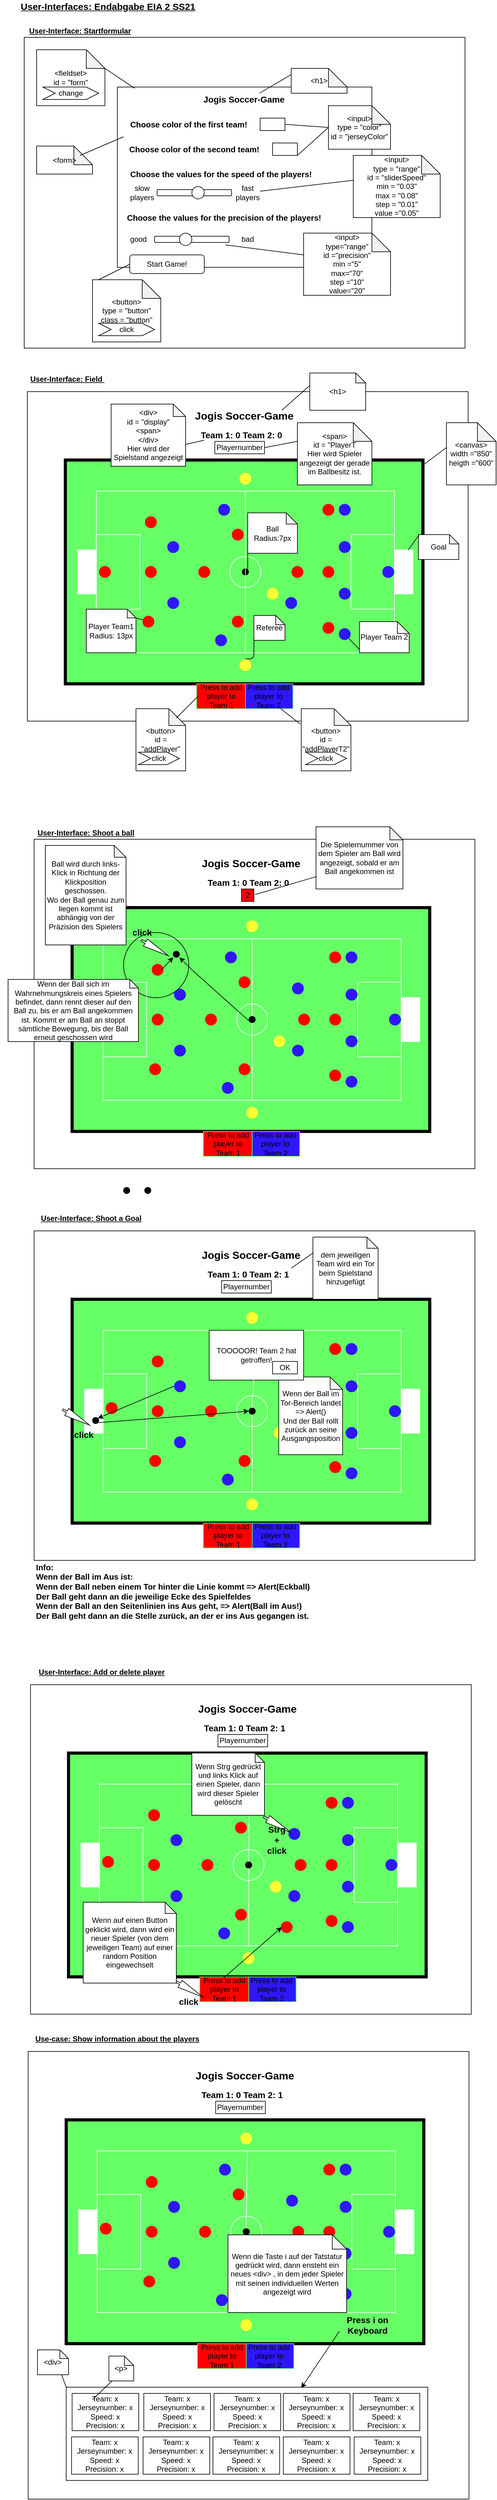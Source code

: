 <mxfile version="14.5.1" type="device"><diagram id="Lzff3Me860y3gltxGXNP" name="Seite-1"><mxGraphModel dx="1913" dy="846" grid="1" gridSize="10" guides="1" tooltips="1" connect="1" arrows="1" fold="1" page="1" pageScale="1" pageWidth="827" pageHeight="1169" math="0" shadow="0"><root><mxCell id="0"/><mxCell id="1" parent="0"/><mxCell id="IUzRDiYlkjRTlSq11Rgt-1" value="&lt;font style=&quot;font-size: 15px&quot;&gt;&lt;b&gt;&lt;u&gt;User-Interfaces: Endabgabe EIA 2 SS21&lt;/u&gt;&lt;/b&gt;&lt;/font&gt;" style="text;html=1;strokeColor=none;fillColor=none;align=center;verticalAlign=middle;whiteSpace=wrap;rounded=0;" vertex="1" parent="1"><mxGeometry x="20" y="20" width="290" height="20" as="geometry"/></mxCell><mxCell id="IUzRDiYlkjRTlSq11Rgt-2" value="" style="rounded=0;whiteSpace=wrap;html=1;" vertex="1" parent="1"><mxGeometry x="30" y="80" width="710" height="500" as="geometry"/></mxCell><mxCell id="IUzRDiYlkjRTlSq11Rgt-3" value="&lt;b&gt;&lt;u&gt;User-Interface: Startformular&lt;/u&gt;&lt;/b&gt;" style="text;html=1;strokeColor=none;fillColor=none;align=center;verticalAlign=middle;whiteSpace=wrap;rounded=0;" vertex="1" parent="1"><mxGeometry x="30" y="60" width="180" height="20" as="geometry"/></mxCell><mxCell id="IUzRDiYlkjRTlSq11Rgt-4" value="" style="rounded=0;whiteSpace=wrap;html=1;" vertex="1" parent="1"><mxGeometry x="180" y="160" width="410" height="290" as="geometry"/></mxCell><mxCell id="IUzRDiYlkjRTlSq11Rgt-5" value="&lt;font style=&quot;font-size: 14px&quot;&gt;&lt;b&gt;Jogis Soccer-Game&lt;/b&gt;&lt;/font&gt;" style="text;html=1;strokeColor=none;fillColor=none;align=center;verticalAlign=middle;whiteSpace=wrap;rounded=0;" vertex="1" parent="1"><mxGeometry x="310" y="170" width="147.5" height="20" as="geometry"/></mxCell><mxCell id="IUzRDiYlkjRTlSq11Rgt-6" value="&amp;lt;h1&amp;gt;" style="shape=note;whiteSpace=wrap;html=1;backgroundOutline=1;darkOpacity=0.05;" vertex="1" parent="1"><mxGeometry x="460" y="130" width="90" height="40" as="geometry"/></mxCell><mxCell id="IUzRDiYlkjRTlSq11Rgt-7" value="" style="endArrow=none;html=1;exitX=0.671;exitY=0;exitDx=0;exitDy=0;exitPerimeter=0;" edge="1" parent="1" source="IUzRDiYlkjRTlSq11Rgt-5"><mxGeometry width="50" height="50" relative="1" as="geometry"><mxPoint x="410" y="190" as="sourcePoint"/><mxPoint x="460" y="140" as="targetPoint"/></mxGeometry></mxCell><mxCell id="IUzRDiYlkjRTlSq11Rgt-8" value="&lt;b&gt;&lt;font style=&quot;font-size: 13px&quot;&gt;Choose color of the first team!&lt;/font&gt;&lt;/b&gt;" style="text;html=1;strokeColor=none;fillColor=none;align=center;verticalAlign=middle;whiteSpace=wrap;rounded=0;" vertex="1" parent="1"><mxGeometry x="190" y="210" width="210" height="20" as="geometry"/></mxCell><mxCell id="IUzRDiYlkjRTlSq11Rgt-9" value="" style="rounded=0;whiteSpace=wrap;html=1;" vertex="1" parent="1"><mxGeometry x="410" y="210" width="40" height="20" as="geometry"/></mxCell><mxCell id="IUzRDiYlkjRTlSq11Rgt-10" value="&lt;font style=&quot;font-size: 13px&quot;&gt;&lt;b&gt;Choose color of the second team!&lt;/b&gt;&lt;/font&gt;" style="text;html=1;strokeColor=none;fillColor=none;align=center;verticalAlign=middle;whiteSpace=wrap;rounded=0;" vertex="1" parent="1"><mxGeometry x="194" y="250" width="220" height="20" as="geometry"/></mxCell><mxCell id="IUzRDiYlkjRTlSq11Rgt-13" value="" style="rounded=0;whiteSpace=wrap;html=1;" vertex="1" parent="1"><mxGeometry x="430" y="250" width="40" height="20" as="geometry"/></mxCell><mxCell id="IUzRDiYlkjRTlSq11Rgt-14" value="&lt;font style=&quot;font-size: 13px&quot;&gt;&lt;b&gt;Choose the values for the speed of the players!&lt;/b&gt;&lt;/font&gt;" style="text;html=1;strokeColor=none;fillColor=none;align=center;verticalAlign=middle;whiteSpace=wrap;rounded=0;" vertex="1" parent="1"><mxGeometry x="194" y="290" width="306" height="20" as="geometry"/></mxCell><mxCell id="IUzRDiYlkjRTlSq11Rgt-15" value="" style="rounded=1;whiteSpace=wrap;html=1;" vertex="1" parent="1"><mxGeometry x="244" y="325" width="120" height="10" as="geometry"/></mxCell><mxCell id="IUzRDiYlkjRTlSq11Rgt-16" value="" style="ellipse;whiteSpace=wrap;html=1;aspect=fixed;" vertex="1" parent="1"><mxGeometry x="300" y="320" width="20" height="20" as="geometry"/></mxCell><mxCell id="IUzRDiYlkjRTlSq11Rgt-17" value="slow players" style="text;html=1;strokeColor=none;fillColor=none;align=center;verticalAlign=middle;whiteSpace=wrap;rounded=0;" vertex="1" parent="1"><mxGeometry x="200" y="320" width="40" height="20" as="geometry"/></mxCell><mxCell id="IUzRDiYlkjRTlSq11Rgt-18" value="fast&lt;br&gt;players" style="text;html=1;strokeColor=none;fillColor=none;align=center;verticalAlign=middle;whiteSpace=wrap;rounded=0;" vertex="1" parent="1"><mxGeometry x="370" y="320" width="40" height="20" as="geometry"/></mxCell><mxCell id="IUzRDiYlkjRTlSq11Rgt-19" value="&lt;font style=&quot;font-size: 13px&quot;&gt;&lt;b&gt;Choose the values for the precision of the players!&lt;/b&gt;&lt;/font&gt;" style="text;html=1;strokeColor=none;fillColor=none;align=center;verticalAlign=middle;whiteSpace=wrap;rounded=0;" vertex="1" parent="1"><mxGeometry x="194" y="360" width="316" height="20" as="geometry"/></mxCell><mxCell id="IUzRDiYlkjRTlSq11Rgt-20" value="" style="rounded=1;whiteSpace=wrap;html=1;" vertex="1" parent="1"><mxGeometry x="240" y="400" width="120" height="10" as="geometry"/></mxCell><mxCell id="IUzRDiYlkjRTlSq11Rgt-21" value="" style="ellipse;whiteSpace=wrap;html=1;aspect=fixed;" vertex="1" parent="1"><mxGeometry x="280" y="395" width="20" height="20" as="geometry"/></mxCell><mxCell id="IUzRDiYlkjRTlSq11Rgt-22" value="good" style="text;html=1;strokeColor=none;fillColor=none;align=center;verticalAlign=middle;whiteSpace=wrap;rounded=0;" vertex="1" parent="1"><mxGeometry x="194" y="395" width="40" height="20" as="geometry"/></mxCell><mxCell id="IUzRDiYlkjRTlSq11Rgt-23" value="bad" style="text;html=1;strokeColor=none;fillColor=none;align=center;verticalAlign=middle;whiteSpace=wrap;rounded=0;" vertex="1" parent="1"><mxGeometry x="370" y="395" width="40" height="20" as="geometry"/></mxCell><mxCell id="IUzRDiYlkjRTlSq11Rgt-24" value="Start Game!" style="rounded=1;whiteSpace=wrap;html=1;" vertex="1" parent="1"><mxGeometry x="200" y="430" width="120" height="30" as="geometry"/></mxCell><mxCell id="IUzRDiYlkjRTlSq11Rgt-25" value="&amp;lt;fieldset&amp;gt;&lt;br&gt;id = &quot;form&quot;" style="shape=note;whiteSpace=wrap;html=1;backgroundOutline=1;darkOpacity=0.05;" vertex="1" parent="1"><mxGeometry x="50" y="100" width="110" height="90" as="geometry"/></mxCell><mxCell id="IUzRDiYlkjRTlSq11Rgt-26" value="" style="endArrow=none;html=1;exitX=0.068;exitY=0.007;exitDx=0;exitDy=0;exitPerimeter=0;" edge="1" parent="1" source="IUzRDiYlkjRTlSq11Rgt-4"><mxGeometry width="50" height="50" relative="1" as="geometry"><mxPoint x="110" y="180" as="sourcePoint"/><mxPoint x="160" y="130" as="targetPoint"/></mxGeometry></mxCell><mxCell id="IUzRDiYlkjRTlSq11Rgt-27" value="change" style="shape=step;perimeter=stepPerimeter;whiteSpace=wrap;html=1;fixedSize=1;" vertex="1" parent="1"><mxGeometry x="60" y="160" width="90" height="20" as="geometry"/></mxCell><mxCell id="IUzRDiYlkjRTlSq11Rgt-28" value="&amp;lt;input&amp;gt;&lt;br&gt;type = &quot;color&quot;&lt;br&gt;id = &quot;jerseyColor&quot;" style="shape=note;whiteSpace=wrap;html=1;backgroundOutline=1;darkOpacity=0.05;" vertex="1" parent="1"><mxGeometry x="520" y="190" width="100" height="70" as="geometry"/></mxCell><mxCell id="IUzRDiYlkjRTlSq11Rgt-29" value="" style="endArrow=none;html=1;entryX=0;entryY=0.5;entryDx=0;entryDy=0;entryPerimeter=0;" edge="1" parent="1" target="IUzRDiYlkjRTlSq11Rgt-28"><mxGeometry width="50" height="50" relative="1" as="geometry"><mxPoint x="470" y="270" as="sourcePoint"/><mxPoint x="520" y="220" as="targetPoint"/></mxGeometry></mxCell><mxCell id="IUzRDiYlkjRTlSq11Rgt-31" value="" style="endArrow=none;html=1;entryX=0;entryY=0.5;entryDx=0;entryDy=0;entryPerimeter=0;" edge="1" parent="1" target="IUzRDiYlkjRTlSq11Rgt-28"><mxGeometry width="50" height="50" relative="1" as="geometry"><mxPoint x="450" y="220" as="sourcePoint"/><mxPoint x="500" y="170" as="targetPoint"/></mxGeometry></mxCell><mxCell id="IUzRDiYlkjRTlSq11Rgt-32" value="&amp;lt;input&amp;gt;&lt;br&gt;type = &quot;range&quot;&lt;br&gt;id = &quot;sliderSpeed&quot;&lt;br&gt;min = &quot;0.03&quot;&lt;br&gt;max = &quot;0.08&quot;&lt;br&gt;step = &quot;0.01&quot;&lt;br&gt;value =&quot;0.05&quot;" style="shape=note;whiteSpace=wrap;html=1;backgroundOutline=1;darkOpacity=0.05;" vertex="1" parent="1"><mxGeometry x="560" y="270" width="140" height="100" as="geometry"/></mxCell><mxCell id="IUzRDiYlkjRTlSq11Rgt-33" value="" style="endArrow=none;html=1;" edge="1" parent="1" source="IUzRDiYlkjRTlSq11Rgt-18"><mxGeometry width="50" height="50" relative="1" as="geometry"><mxPoint x="510" y="360" as="sourcePoint"/><mxPoint x="560" y="310" as="targetPoint"/></mxGeometry></mxCell><mxCell id="IUzRDiYlkjRTlSq11Rgt-34" value="&amp;lt;input&amp;gt;&lt;br&gt;type=&quot;range&quot;&lt;br&gt;id =&quot;precision&quot;&lt;br&gt;min =&quot;5&quot;&lt;br&gt;max=&quot;70&quot;&lt;br&gt;step =&quot;10&quot;&lt;br&gt;value=&quot;20&quot;" style="shape=note;whiteSpace=wrap;html=1;backgroundOutline=1;darkOpacity=0.05;" vertex="1" parent="1"><mxGeometry x="480" y="395" width="140" height="100" as="geometry"/></mxCell><mxCell id="IUzRDiYlkjRTlSq11Rgt-35" value="" style="endArrow=none;html=1;exitX=0.95;exitY=1.4;exitDx=0;exitDy=0;exitPerimeter=0;" edge="1" parent="1" source="IUzRDiYlkjRTlSq11Rgt-20"><mxGeometry width="50" height="50" relative="1" as="geometry"><mxPoint x="430" y="480" as="sourcePoint"/><mxPoint x="480" y="430" as="targetPoint"/></mxGeometry></mxCell><mxCell id="IUzRDiYlkjRTlSq11Rgt-36" value="&amp;lt;button&amp;gt;&lt;br&gt;type = &quot;button&quot;&lt;br&gt;class = &quot;button&quot;" style="shape=note;whiteSpace=wrap;html=1;backgroundOutline=1;darkOpacity=0.05;" vertex="1" parent="1"><mxGeometry x="140" y="470" width="110" height="100" as="geometry"/></mxCell><mxCell id="IUzRDiYlkjRTlSq11Rgt-37" value="click" style="shape=step;perimeter=stepPerimeter;whiteSpace=wrap;html=1;fixedSize=1;" vertex="1" parent="1"><mxGeometry x="150" y="540" width="90" height="20" as="geometry"/></mxCell><mxCell id="IUzRDiYlkjRTlSq11Rgt-38" value="" style="endArrow=none;html=1;entryX=0;entryY=0.5;entryDx=0;entryDy=0;" edge="1" parent="1" target="IUzRDiYlkjRTlSq11Rgt-24"><mxGeometry width="50" height="50" relative="1" as="geometry"><mxPoint x="150" y="470" as="sourcePoint"/><mxPoint x="200" y="420" as="targetPoint"/></mxGeometry></mxCell><mxCell id="IUzRDiYlkjRTlSq11Rgt-39" value="&amp;lt;form&amp;gt;" style="shape=note;whiteSpace=wrap;html=1;backgroundOutline=1;darkOpacity=0.05;" vertex="1" parent="1"><mxGeometry x="50" y="255" width="90" height="45" as="geometry"/></mxCell><mxCell id="IUzRDiYlkjRTlSq11Rgt-40" value="" style="endArrow=none;html=1;entryX=-0.018;entryY=-0.5;entryDx=0;entryDy=0;entryPerimeter=0;" edge="1" parent="1" target="IUzRDiYlkjRTlSq11Rgt-10"><mxGeometry width="50" height="50" relative="1" as="geometry"><mxPoint x="120" y="270" as="sourcePoint"/><mxPoint x="170" y="220" as="targetPoint"/></mxGeometry></mxCell><mxCell id="IUzRDiYlkjRTlSq11Rgt-41" value="" style="rounded=0;whiteSpace=wrap;html=1;" vertex="1" parent="1"><mxGeometry x="35" y="650" width="710" height="530" as="geometry"/></mxCell><mxCell id="IUzRDiYlkjRTlSq11Rgt-42" value="&lt;b&gt;&lt;u&gt;User-Interface: Field&amp;nbsp;&lt;/u&gt;&lt;/b&gt;" style="text;html=1;strokeColor=none;fillColor=none;align=center;verticalAlign=middle;whiteSpace=wrap;rounded=0;" vertex="1" parent="1"><mxGeometry x="28.75" y="620" width="141.25" height="20" as="geometry"/></mxCell><mxCell id="IUzRDiYlkjRTlSq11Rgt-43" value="" style="rounded=0;whiteSpace=wrap;html=1;fillColor=#66FF66;strokeWidth=5;" vertex="1" parent="1"><mxGeometry x="96.25" y="760" width="576" height="360" as="geometry"/></mxCell><mxCell id="IUzRDiYlkjRTlSq11Rgt-44" value="" style="rounded=0;whiteSpace=wrap;html=1;strokeColor=#FFFFFF;fillColor=#66FF66;" vertex="1" parent="1"><mxGeometry x="146.25" y="810" width="480" height="260" as="geometry"/></mxCell><mxCell id="IUzRDiYlkjRTlSq11Rgt-45" value="" style="rounded=0;whiteSpace=wrap;html=1;strokeColor=#FFFFFF;fillColor=#66FF66;" vertex="1" parent="1"><mxGeometry x="146.25" y="880" width="70" height="120" as="geometry"/></mxCell><mxCell id="IUzRDiYlkjRTlSq11Rgt-46" value="" style="rounded=0;whiteSpace=wrap;html=1;strokeColor=#FFFFFF;fillColor=#66FF66;" vertex="1" parent="1"><mxGeometry x="556.25" y="880" width="70" height="120" as="geometry"/></mxCell><mxCell id="IUzRDiYlkjRTlSq11Rgt-47" value="" style="endArrow=none;html=1;entryX=0.5;entryY=0;entryDx=0;entryDy=0;strokeColor=#FFFFFF;" edge="1" parent="1" source="IUzRDiYlkjRTlSq11Rgt-48" target="IUzRDiYlkjRTlSq11Rgt-44"><mxGeometry width="50" height="50" relative="1" as="geometry"><mxPoint x="386.25" y="1070" as="sourcePoint"/><mxPoint x="436.25" y="1020" as="targetPoint"/></mxGeometry></mxCell><mxCell id="IUzRDiYlkjRTlSq11Rgt-48" value="" style="ellipse;whiteSpace=wrap;html=1;aspect=fixed;strokeColor=#FFFFFF;fillColor=#66FF66;" vertex="1" parent="1"><mxGeometry x="361.25" y="915" width="50" height="50" as="geometry"/></mxCell><mxCell id="IUzRDiYlkjRTlSq11Rgt-49" value="" style="endArrow=none;html=1;entryX=0.5;entryY=0;entryDx=0;entryDy=0;strokeColor=#FFFFFF;" edge="1" parent="1" source="IUzRDiYlkjRTlSq11Rgt-50" target="IUzRDiYlkjRTlSq11Rgt-48"><mxGeometry width="50" height="50" relative="1" as="geometry"><mxPoint x="386.25" y="1070" as="sourcePoint"/><mxPoint x="386.25" y="810" as="targetPoint"/></mxGeometry></mxCell><mxCell id="IUzRDiYlkjRTlSq11Rgt-50" value="" style="ellipse;whiteSpace=wrap;html=1;aspect=fixed;" vertex="1" parent="1"><mxGeometry x="381.25" y="935" width="10" height="10" as="geometry"/></mxCell><mxCell id="IUzRDiYlkjRTlSq11Rgt-51" value="" style="endArrow=none;html=1;entryX=0.5;entryY=0;entryDx=0;entryDy=0;strokeColor=#FFFFFF;" edge="1" parent="1" source="IUzRDiYlkjRTlSq11Rgt-96" target="IUzRDiYlkjRTlSq11Rgt-50"><mxGeometry width="50" height="50" relative="1" as="geometry"><mxPoint x="386.25" y="1070" as="sourcePoint"/><mxPoint x="386.25" y="915" as="targetPoint"/></mxGeometry></mxCell><mxCell id="IUzRDiYlkjRTlSq11Rgt-52" value="" style="rounded=0;whiteSpace=wrap;html=1;strokeColor=#FFFFFF;" vertex="1" parent="1"><mxGeometry x="116.25" y="904.5" width="30" height="71" as="geometry"/></mxCell><mxCell id="IUzRDiYlkjRTlSq11Rgt-53" value="" style="rounded=0;whiteSpace=wrap;html=1;strokeColor=#FFFFFF;" vertex="1" parent="1"><mxGeometry x="626.25" y="904.5" width="30" height="71" as="geometry"/></mxCell><mxCell id="IUzRDiYlkjRTlSq11Rgt-54" value="" style="ellipse;whiteSpace=wrap;html=1;aspect=fixed;strokeColor=#66FF66;fillColor=#FF0000;" vertex="1" parent="1"><mxGeometry x="150" y="930" width="20" height="20" as="geometry"/></mxCell><mxCell id="IUzRDiYlkjRTlSq11Rgt-55" value="" style="ellipse;whiteSpace=wrap;html=1;aspect=fixed;strokeColor=#66FF66;fillColor=#FF0000;" vertex="1" parent="1"><mxGeometry x="224" y="930" width="20" height="20" as="geometry"/></mxCell><mxCell id="IUzRDiYlkjRTlSq11Rgt-56" value="" style="ellipse;whiteSpace=wrap;html=1;aspect=fixed;strokeColor=#66FF66;fillColor=#FF0000;" vertex="1" parent="1"><mxGeometry x="364" y="1010" width="20" height="20" as="geometry"/></mxCell><mxCell id="IUzRDiYlkjRTlSq11Rgt-57" value="" style="ellipse;whiteSpace=wrap;html=1;aspect=fixed;strokeColor=#66FF66;fillColor=#FF0000;" vertex="1" parent="1"><mxGeometry x="510" y="1020" width="20" height="20" as="geometry"/></mxCell><mxCell id="IUzRDiYlkjRTlSq11Rgt-58" value="" style="ellipse;whiteSpace=wrap;html=1;aspect=fixed;strokeColor=#66FF66;fillColor=#FF0000;" vertex="1" parent="1"><mxGeometry x="310" y="930" width="20" height="20" as="geometry"/></mxCell><mxCell id="IUzRDiYlkjRTlSq11Rgt-59" value="" style="ellipse;whiteSpace=wrap;html=1;aspect=fixed;strokeColor=#66FF66;fillColor=#FF0000;" vertex="1" parent="1"><mxGeometry x="224" y="850" width="20" height="20" as="geometry"/></mxCell><mxCell id="IUzRDiYlkjRTlSq11Rgt-60" value="" style="ellipse;whiteSpace=wrap;html=1;aspect=fixed;strokeColor=#66FF66;fillColor=#FF0000;" vertex="1" parent="1"><mxGeometry x="220" y="1010" width="20" height="20" as="geometry"/></mxCell><mxCell id="IUzRDiYlkjRTlSq11Rgt-61" value="" style="ellipse;whiteSpace=wrap;html=1;aspect=fixed;strokeColor=#66FF66;fillColor=#FF0000;" vertex="1" parent="1"><mxGeometry x="364" y="870" width="20" height="20" as="geometry"/></mxCell><mxCell id="IUzRDiYlkjRTlSq11Rgt-62" value="" style="ellipse;whiteSpace=wrap;html=1;aspect=fixed;strokeColor=#66FF66;fillColor=#FF0000;" vertex="1" parent="1"><mxGeometry x="510" y="930" width="20" height="20" as="geometry"/></mxCell><mxCell id="IUzRDiYlkjRTlSq11Rgt-63" value="" style="ellipse;whiteSpace=wrap;html=1;aspect=fixed;strokeColor=#66FF66;fillColor=#FF0000;" vertex="1" parent="1"><mxGeometry x="510" y="830" width="20" height="20" as="geometry"/></mxCell><mxCell id="IUzRDiYlkjRTlSq11Rgt-64" value="" style="ellipse;whiteSpace=wrap;html=1;aspect=fixed;strokeColor=#66FF66;fillColor=#FF0000;" vertex="1" parent="1"><mxGeometry x="460" y="930" width="20" height="20" as="geometry"/></mxCell><mxCell id="IUzRDiYlkjRTlSq11Rgt-67" value="" style="ellipse;whiteSpace=wrap;html=1;aspect=fixed;strokeColor=#66FF66;fillColor=#2E17FF;" vertex="1" parent="1"><mxGeometry x="342" y="830" width="20" height="20" as="geometry"/></mxCell><mxCell id="IUzRDiYlkjRTlSq11Rgt-68" value="" style="ellipse;whiteSpace=wrap;html=1;aspect=fixed;strokeColor=#66FF66;fillColor=#2E17FF;" vertex="1" parent="1"><mxGeometry x="536.25" y="1030" width="20" height="20" as="geometry"/></mxCell><mxCell id="IUzRDiYlkjRTlSq11Rgt-69" value="" style="ellipse;whiteSpace=wrap;html=1;aspect=fixed;strokeColor=#66FF66;fillColor=#2E17FF;" vertex="1" parent="1"><mxGeometry x="606.25" y="930" width="20" height="20" as="geometry"/></mxCell><mxCell id="IUzRDiYlkjRTlSq11Rgt-70" value="" style="ellipse;whiteSpace=wrap;html=1;aspect=fixed;strokeColor=#66FF66;fillColor=#2E17FF;" vertex="1" parent="1"><mxGeometry x="536.25" y="965" width="20" height="20" as="geometry"/></mxCell><mxCell id="IUzRDiYlkjRTlSq11Rgt-71" value="" style="ellipse;whiteSpace=wrap;html=1;aspect=fixed;strokeColor=#66FF66;fillColor=#2E17FF;" vertex="1" parent="1"><mxGeometry x="450" y="980" width="20" height="20" as="geometry"/></mxCell><mxCell id="IUzRDiYlkjRTlSq11Rgt-72" value="" style="ellipse;whiteSpace=wrap;html=1;aspect=fixed;strokeColor=#66FF66;fillColor=#2E17FF;" vertex="1" parent="1"><mxGeometry x="337" y="1040" width="20" height="20" as="geometry"/></mxCell><mxCell id="IUzRDiYlkjRTlSq11Rgt-73" value="" style="ellipse;whiteSpace=wrap;html=1;aspect=fixed;strokeColor=#66FF66;fillColor=#2E17FF;" vertex="1" parent="1"><mxGeometry x="260" y="890" width="20" height="20" as="geometry"/></mxCell><mxCell id="IUzRDiYlkjRTlSq11Rgt-74" value="" style="ellipse;whiteSpace=wrap;html=1;aspect=fixed;strokeColor=#66FF66;fillColor=#2E17FF;" vertex="1" parent="1"><mxGeometry x="260" y="980" width="20" height="20" as="geometry"/></mxCell><mxCell id="IUzRDiYlkjRTlSq11Rgt-75" value="" style="ellipse;whiteSpace=wrap;html=1;aspect=fixed;strokeColor=#66FF66;fillColor=#2E17FF;" vertex="1" parent="1"><mxGeometry x="450" y="880" width="20" height="20" as="geometry"/></mxCell><mxCell id="IUzRDiYlkjRTlSq11Rgt-76" value="" style="ellipse;whiteSpace=wrap;html=1;aspect=fixed;strokeColor=#66FF66;fillColor=#2E17FF;" vertex="1" parent="1"><mxGeometry x="536.25" y="890" width="20" height="20" as="geometry"/></mxCell><mxCell id="IUzRDiYlkjRTlSq11Rgt-77" value="" style="ellipse;whiteSpace=wrap;html=1;aspect=fixed;strokeColor=#66FF66;fillColor=#2E17FF;" vertex="1" parent="1"><mxGeometry x="536.25" y="830" width="20" height="20" as="geometry"/></mxCell><mxCell id="IUzRDiYlkjRTlSq11Rgt-79" value="Press to add player to Team 2" style="rounded=0;whiteSpace=wrap;html=1;strokeColor=#66FF66;fillColor=#2E17FF;" vertex="1" parent="1"><mxGeometry x="384" y="1120" width="78.75" height="40" as="geometry"/></mxCell><mxCell id="IUzRDiYlkjRTlSq11Rgt-80" value="Press to add player to Team 1" style="rounded=0;whiteSpace=wrap;html=1;strokeColor=#66FF66;fillColor=#FF0000;" vertex="1" parent="1"><mxGeometry x="307.63" y="1120" width="78.75" height="40" as="geometry"/></mxCell><mxCell id="IUzRDiYlkjRTlSq11Rgt-81" value="&lt;font style=&quot;font-size: 17px&quot;&gt;&lt;b&gt;Jogis Soccer-Game&lt;/b&gt;&lt;/font&gt;" style="text;html=1;strokeColor=none;fillColor=none;align=center;verticalAlign=middle;whiteSpace=wrap;rounded=0;" vertex="1" parent="1"><mxGeometry x="302.75" y="680" width="163" height="20" as="geometry"/></mxCell><mxCell id="IUzRDiYlkjRTlSq11Rgt-82" value="&lt;font style=&quot;font-size: 14px&quot;&gt;&lt;b&gt;Team 1: 0 Team 2: 0&lt;/b&gt;&lt;/font&gt;" style="text;html=1;strokeColor=none;fillColor=none;align=center;verticalAlign=middle;whiteSpace=wrap;rounded=0;" vertex="1" parent="1"><mxGeometry x="310" y="710" width="140" height="20" as="geometry"/></mxCell><mxCell id="IUzRDiYlkjRTlSq11Rgt-83" value="Playernumber" style="rounded=0;whiteSpace=wrap;html=1;fillColor=#FFFFFF;" vertex="1" parent="1"><mxGeometry x="337" y="730" width="80" height="20" as="geometry"/></mxCell><mxCell id="IUzRDiYlkjRTlSq11Rgt-84" value="" style="ellipse;whiteSpace=wrap;html=1;aspect=fixed;strokeColor=#66FF66;fillColor=#FFFF33;" vertex="1" parent="1"><mxGeometry x="420" y="965" width="20" height="20" as="geometry"/></mxCell><mxCell id="IUzRDiYlkjRTlSq11Rgt-85" value="" style="ellipse;whiteSpace=wrap;html=1;aspect=fixed;strokeColor=#66FF66;fillColor=#FFFF33;" vertex="1" parent="1"><mxGeometry x="376.25" y="780" width="20" height="20" as="geometry"/></mxCell><mxCell id="IUzRDiYlkjRTlSq11Rgt-86" value="" style="ellipse;whiteSpace=wrap;html=1;aspect=fixed;strokeColor=#66FF66;fillColor=#FFFF33;" vertex="1" parent="1"><mxGeometry x="376.25" y="1080" width="20" height="20" as="geometry"/></mxCell><mxCell id="IUzRDiYlkjRTlSq11Rgt-87" value="&amp;lt;h1&amp;gt;" style="shape=note;whiteSpace=wrap;html=1;backgroundOutline=1;darkOpacity=0.05;strokeColor=#000000;fillColor=#FFFFFF;size=16;" vertex="1" parent="1"><mxGeometry x="490" y="620" width="90" height="60" as="geometry"/></mxCell><mxCell id="IUzRDiYlkjRTlSq11Rgt-88" value="" style="endArrow=none;html=1;" edge="1" parent="1"><mxGeometry width="50" height="50" relative="1" as="geometry"><mxPoint x="445" y="680" as="sourcePoint"/><mxPoint x="490" y="640" as="targetPoint"/></mxGeometry></mxCell><mxCell id="IUzRDiYlkjRTlSq11Rgt-89" value="&amp;lt;div&amp;gt;&lt;br&gt;id = &quot;display&quot;&lt;br&gt;&amp;lt;span&amp;gt;&lt;br&gt;&amp;lt;/div&amp;gt;&lt;br&gt;Hier wird der Spielstand angezeigt" style="shape=note;whiteSpace=wrap;html=1;backgroundOutline=1;darkOpacity=0.05;strokeColor=#000000;fillColor=#FFFFFF;size=20;" vertex="1" parent="1"><mxGeometry x="170" y="670" width="120" height="100" as="geometry"/></mxCell><mxCell id="IUzRDiYlkjRTlSq11Rgt-92" value="" style="endArrow=none;html=1;strokeColor=#000000;entryX=0.071;entryY=0.9;entryDx=0;entryDy=0;entryPerimeter=0;" edge="1" parent="1" target="IUzRDiYlkjRTlSq11Rgt-82"><mxGeometry width="50" height="50" relative="1" as="geometry"><mxPoint x="290" y="735" as="sourcePoint"/><mxPoint x="329" y="685" as="targetPoint"/></mxGeometry></mxCell><mxCell id="IUzRDiYlkjRTlSq11Rgt-94" value="&amp;lt;span&amp;gt;&lt;br&gt;id = &quot;PlayerT&lt;br&gt;Hier wird Spieler angezeigt der gerade im Ballbesitz ist." style="shape=note;whiteSpace=wrap;html=1;backgroundOutline=1;darkOpacity=0.05;strokeColor=#000000;strokeWidth=1;fillColor=#FFFFFF;" vertex="1" parent="1"><mxGeometry x="470" y="700" width="120" height="100" as="geometry"/></mxCell><mxCell id="IUzRDiYlkjRTlSq11Rgt-95" value="" style="endArrow=none;html=1;strokeColor=#000000;exitX=1;exitY=0.5;exitDx=0;exitDy=0;" edge="1" parent="1" source="IUzRDiYlkjRTlSq11Rgt-83"><mxGeometry width="50" height="50" relative="1" as="geometry"><mxPoint x="420" y="780" as="sourcePoint"/><mxPoint x="470" y="730" as="targetPoint"/></mxGeometry></mxCell><mxCell id="IUzRDiYlkjRTlSq11Rgt-96" value="" style="ellipse;whiteSpace=wrap;html=1;aspect=fixed;strokeColor=#000000;strokeWidth=1;fillColor=#000000;" vertex="1" parent="1"><mxGeometry x="381.25" y="935" width="10" height="10" as="geometry"/></mxCell><mxCell id="IUzRDiYlkjRTlSq11Rgt-97" value="" style="endArrow=none;html=1;entryX=0.5;entryY=0;entryDx=0;entryDy=0;strokeColor=#FFFFFF;" edge="1" parent="1" target="IUzRDiYlkjRTlSq11Rgt-96"><mxGeometry width="50" height="50" relative="1" as="geometry"><mxPoint x="386.25" y="1070" as="sourcePoint"/><mxPoint x="386.25" y="935" as="targetPoint"/></mxGeometry></mxCell><mxCell id="IUzRDiYlkjRTlSq11Rgt-98" value="&amp;lt;canvas&amp;gt;&lt;br&gt;width =&quot;850&quot;&lt;br&gt;heigth =&quot;600&quot;" style="shape=note;whiteSpace=wrap;html=1;backgroundOutline=1;darkOpacity=0.05;strokeColor=#000000;strokeWidth=1;fillColor=#FFFFFF;" vertex="1" parent="1"><mxGeometry x="710" y="700" width="80" height="100" as="geometry"/></mxCell><mxCell id="IUzRDiYlkjRTlSq11Rgt-99" value="" style="endArrow=none;html=1;strokeColor=#000000;" edge="1" parent="1"><mxGeometry width="50" height="50" relative="1" as="geometry"><mxPoint x="670" y="770" as="sourcePoint"/><mxPoint x="710" y="740" as="targetPoint"/></mxGeometry></mxCell><mxCell id="IUzRDiYlkjRTlSq11Rgt-100" value="&amp;lt;button&amp;gt;&lt;br&gt;id = &quot;addPlayer&quot;&lt;br&gt;" style="shape=note;whiteSpace=wrap;html=1;backgroundOutline=1;darkOpacity=0.05;strokeColor=#000000;strokeWidth=1;fillColor=#FFFFFF;size=27;" vertex="1" parent="1"><mxGeometry x="210" y="1160" width="80" height="100" as="geometry"/></mxCell><mxCell id="IUzRDiYlkjRTlSq11Rgt-101" value="click" style="shape=step;perimeter=stepPerimeter;whiteSpace=wrap;html=1;fixedSize=1;" vertex="1" parent="1"><mxGeometry x="214" y="1230" width="66" height="20" as="geometry"/></mxCell><mxCell id="IUzRDiYlkjRTlSq11Rgt-102" value="&amp;lt;button&amp;gt;&lt;br&gt;id = &quot;addPlayerT2&quot;" style="shape=note;whiteSpace=wrap;html=1;backgroundOutline=1;darkOpacity=0.05;strokeColor=#000000;strokeWidth=1;fillColor=#FFFFFF;size=27;" vertex="1" parent="1"><mxGeometry x="476.25" y="1160" width="80" height="100" as="geometry"/></mxCell><mxCell id="IUzRDiYlkjRTlSq11Rgt-103" value="click" style="shape=step;perimeter=stepPerimeter;whiteSpace=wrap;html=1;fixedSize=1;" vertex="1" parent="1"><mxGeometry x="483.25" y="1230" width="66" height="20" as="geometry"/></mxCell><mxCell id="IUzRDiYlkjRTlSq11Rgt-104" value="" style="endArrow=none;html=1;strokeColor=#000000;exitX=0;exitY=0;exitDx=65;exitDy=15;exitPerimeter=0;" edge="1" parent="1" source="IUzRDiYlkjRTlSq11Rgt-100"><mxGeometry width="50" height="50" relative="1" as="geometry"><mxPoint x="260" y="1190" as="sourcePoint"/><mxPoint x="310" y="1140" as="targetPoint"/></mxGeometry></mxCell><mxCell id="IUzRDiYlkjRTlSq11Rgt-105" value="" style="endArrow=none;html=1;strokeColor=#000000;exitX=0.75;exitY=1;exitDx=0;exitDy=0;" edge="1" parent="1" source="IUzRDiYlkjRTlSq11Rgt-79"><mxGeometry width="50" height="50" relative="1" as="geometry"><mxPoint x="425" y="1235" as="sourcePoint"/><mxPoint x="475" y="1185" as="targetPoint"/></mxGeometry></mxCell><mxCell id="IUzRDiYlkjRTlSq11Rgt-106" value="Player Team1&lt;br&gt;Radius: 13px" style="shape=note;whiteSpace=wrap;html=1;backgroundOutline=1;darkOpacity=0.05;strokeColor=#000000;strokeWidth=1;fillColor=#FFFFFF;size=14;" vertex="1" parent="1"><mxGeometry x="130" y="1000" width="80" height="70" as="geometry"/></mxCell><mxCell id="IUzRDiYlkjRTlSq11Rgt-107" value="" style="endArrow=none;html=1;strokeColor=#000000;exitX=0;exitY=0;exitDx=80;exitDy=14;exitPerimeter=0;" edge="1" parent="1" source="IUzRDiYlkjRTlSq11Rgt-106" target="IUzRDiYlkjRTlSq11Rgt-60"><mxGeometry width="50" height="50" relative="1" as="geometry"><mxPoint x="189" y="1030" as="sourcePoint"/><mxPoint x="239" y="980" as="targetPoint"/></mxGeometry></mxCell><mxCell id="IUzRDiYlkjRTlSq11Rgt-108" value="Player Team 2" style="shape=note;whiteSpace=wrap;html=1;backgroundOutline=1;darkOpacity=0.05;strokeColor=#000000;strokeWidth=1;fillColor=#FFFFFF;size=19;" vertex="1" parent="1"><mxGeometry x="570" y="1020" width="80" height="50" as="geometry"/></mxCell><mxCell id="IUzRDiYlkjRTlSq11Rgt-109" value="" style="endArrow=none;html=1;strokeColor=#000000;" edge="1" parent="1" source="IUzRDiYlkjRTlSq11Rgt-68"><mxGeometry width="50" height="50" relative="1" as="geometry"><mxPoint x="520" y="1115" as="sourcePoint"/><mxPoint x="570" y="1065" as="targetPoint"/></mxGeometry></mxCell><mxCell id="IUzRDiYlkjRTlSq11Rgt-110" value="Referee" style="shape=note;whiteSpace=wrap;html=1;backgroundOutline=1;darkOpacity=0.05;strokeColor=#000000;strokeWidth=1;fillColor=#FFFFFF;size=15;" vertex="1" parent="1"><mxGeometry x="400" y="1010" width="50" height="40" as="geometry"/></mxCell><mxCell id="IUzRDiYlkjRTlSq11Rgt-111" value="" style="endArrow=none;html=1;strokeColor=#000000;entryX=0;entryY=0.5;entryDx=0;entryDy=0;entryPerimeter=0;exitX=0.5;exitY=0;exitDx=0;exitDy=0;" edge="1" parent="1" source="IUzRDiYlkjRTlSq11Rgt-86" target="IUzRDiYlkjRTlSq11Rgt-110"><mxGeometry width="50" height="50" relative="1" as="geometry"><mxPoint x="400" y="1100" as="sourcePoint"/><mxPoint x="450" y="1050" as="targetPoint"/><Array as="points"><mxPoint x="400" y="1080"/></Array></mxGeometry></mxCell><mxCell id="IUzRDiYlkjRTlSq11Rgt-112" value="Ball&lt;br&gt;Radius:7px" style="shape=note;whiteSpace=wrap;html=1;backgroundOutline=1;darkOpacity=0.05;strokeColor=#000000;strokeWidth=1;fillColor=#FFFFFF;size=18;" vertex="1" parent="1"><mxGeometry x="390" y="845" width="80" height="65" as="geometry"/></mxCell><mxCell id="IUzRDiYlkjRTlSq11Rgt-113" value="" style="endArrow=none;html=1;strokeColor=#000000;" edge="1" parent="1"><mxGeometry width="50" height="50" relative="1" as="geometry"><mxPoint x="390" y="940" as="sourcePoint"/><mxPoint x="390" y="895" as="targetPoint"/></mxGeometry></mxCell><mxCell id="IUzRDiYlkjRTlSq11Rgt-114" value="Goal" style="shape=note;whiteSpace=wrap;html=1;backgroundOutline=1;darkOpacity=0.05;strokeColor=#000000;strokeWidth=1;fillColor=#FFFFFF;size=15;" vertex="1" parent="1"><mxGeometry x="665" y="880" width="65" height="40" as="geometry"/></mxCell><mxCell id="IUzRDiYlkjRTlSq11Rgt-116" value="" style="endArrow=none;html=1;strokeColor=#000000;exitX=0.75;exitY=0;exitDx=0;exitDy=0;" edge="1" parent="1" source="IUzRDiYlkjRTlSq11Rgt-53"><mxGeometry width="50" height="50" relative="1" as="geometry"><mxPoint x="616.25" y="930" as="sourcePoint"/><mxPoint x="666.25" y="880" as="targetPoint"/></mxGeometry></mxCell><mxCell id="IUzRDiYlkjRTlSq11Rgt-117" value="&lt;b&gt;&lt;u&gt;User-Interface: Shoot a ball&lt;/u&gt;&lt;/b&gt;" style="text;html=1;strokeColor=none;fillColor=none;align=center;verticalAlign=middle;whiteSpace=wrap;rounded=0;" vertex="1" parent="1"><mxGeometry x="-8.5" y="1350" width="275" height="20" as="geometry"/></mxCell><mxCell id="IUzRDiYlkjRTlSq11Rgt-118" value="" style="rounded=0;whiteSpace=wrap;html=1;" vertex="1" parent="1"><mxGeometry x="45.88" y="1370" width="710" height="530" as="geometry"/></mxCell><mxCell id="IUzRDiYlkjRTlSq11Rgt-120" value="" style="rounded=0;whiteSpace=wrap;html=1;fillColor=#66FF66;strokeWidth=5;" vertex="1" parent="1"><mxGeometry x="107.13" y="1480" width="576" height="360" as="geometry"/></mxCell><mxCell id="IUzRDiYlkjRTlSq11Rgt-121" value="" style="rounded=0;whiteSpace=wrap;html=1;strokeColor=#FFFFFF;fillColor=#66FF66;" vertex="1" parent="1"><mxGeometry x="157.13" y="1530" width="480" height="260" as="geometry"/></mxCell><mxCell id="IUzRDiYlkjRTlSq11Rgt-122" value="" style="rounded=0;whiteSpace=wrap;html=1;strokeColor=#FFFFFF;fillColor=#66FF66;" vertex="1" parent="1"><mxGeometry x="157.13" y="1600" width="70" height="120" as="geometry"/></mxCell><mxCell id="IUzRDiYlkjRTlSq11Rgt-123" value="" style="rounded=0;whiteSpace=wrap;html=1;strokeColor=#FFFFFF;fillColor=#66FF66;" vertex="1" parent="1"><mxGeometry x="567.13" y="1600" width="70" height="120" as="geometry"/></mxCell><mxCell id="IUzRDiYlkjRTlSq11Rgt-124" value="" style="endArrow=none;html=1;entryX=0.5;entryY=0;entryDx=0;entryDy=0;strokeColor=#FFFFFF;" edge="1" parent="1" source="IUzRDiYlkjRTlSq11Rgt-125" target="IUzRDiYlkjRTlSq11Rgt-121"><mxGeometry width="50" height="50" relative="1" as="geometry"><mxPoint x="397.13" y="1790" as="sourcePoint"/><mxPoint x="447.13" y="1740" as="targetPoint"/></mxGeometry></mxCell><mxCell id="IUzRDiYlkjRTlSq11Rgt-125" value="" style="ellipse;whiteSpace=wrap;html=1;aspect=fixed;strokeColor=#FFFFFF;fillColor=#66FF66;" vertex="1" parent="1"><mxGeometry x="372.13" y="1635" width="50" height="50" as="geometry"/></mxCell><mxCell id="IUzRDiYlkjRTlSq11Rgt-126" value="" style="endArrow=none;html=1;entryX=0.5;entryY=0;entryDx=0;entryDy=0;strokeColor=#FFFFFF;" edge="1" parent="1" source="IUzRDiYlkjRTlSq11Rgt-127" target="IUzRDiYlkjRTlSq11Rgt-125"><mxGeometry width="50" height="50" relative="1" as="geometry"><mxPoint x="397.13" y="1790" as="sourcePoint"/><mxPoint x="397.13" y="1530" as="targetPoint"/></mxGeometry></mxCell><mxCell id="IUzRDiYlkjRTlSq11Rgt-127" value="" style="ellipse;whiteSpace=wrap;html=1;aspect=fixed;" vertex="1" parent="1"><mxGeometry x="392.13" y="1655" width="10" height="10" as="geometry"/></mxCell><mxCell id="IUzRDiYlkjRTlSq11Rgt-129" value="" style="rounded=0;whiteSpace=wrap;html=1;strokeColor=#FFFFFF;" vertex="1" parent="1"><mxGeometry x="127.13" y="1624.5" width="30" height="71" as="geometry"/></mxCell><mxCell id="IUzRDiYlkjRTlSq11Rgt-130" value="" style="rounded=0;whiteSpace=wrap;html=1;strokeColor=#FFFFFF;" vertex="1" parent="1"><mxGeometry x="637.13" y="1624.5" width="30" height="71" as="geometry"/></mxCell><mxCell id="IUzRDiYlkjRTlSq11Rgt-131" value="" style="ellipse;whiteSpace=wrap;html=1;aspect=fixed;strokeColor=#66FF66;fillColor=#FF0000;" vertex="1" parent="1"><mxGeometry x="160.88" y="1650" width="20" height="20" as="geometry"/></mxCell><mxCell id="IUzRDiYlkjRTlSq11Rgt-132" value="" style="ellipse;whiteSpace=wrap;html=1;aspect=fixed;strokeColor=#66FF66;fillColor=#FF0000;" vertex="1" parent="1"><mxGeometry x="234.88" y="1650" width="20" height="20" as="geometry"/></mxCell><mxCell id="IUzRDiYlkjRTlSq11Rgt-133" value="" style="ellipse;whiteSpace=wrap;html=1;aspect=fixed;strokeColor=#66FF66;fillColor=#FF0000;" vertex="1" parent="1"><mxGeometry x="374.88" y="1730" width="20" height="20" as="geometry"/></mxCell><mxCell id="IUzRDiYlkjRTlSq11Rgt-134" value="" style="ellipse;whiteSpace=wrap;html=1;aspect=fixed;strokeColor=#66FF66;fillColor=#FF0000;" vertex="1" parent="1"><mxGeometry x="520.88" y="1740" width="20" height="20" as="geometry"/></mxCell><mxCell id="IUzRDiYlkjRTlSq11Rgt-135" value="" style="ellipse;whiteSpace=wrap;html=1;aspect=fixed;strokeColor=#66FF66;fillColor=#FF0000;" vertex="1" parent="1"><mxGeometry x="320.88" y="1650" width="20" height="20" as="geometry"/></mxCell><mxCell id="IUzRDiYlkjRTlSq11Rgt-136" value="" style="ellipse;whiteSpace=wrap;html=1;aspect=fixed;strokeColor=#66FF66;fillColor=#FF0000;" vertex="1" parent="1"><mxGeometry x="234.88" y="1570" width="20" height="20" as="geometry"/></mxCell><mxCell id="IUzRDiYlkjRTlSq11Rgt-137" value="" style="ellipse;whiteSpace=wrap;html=1;aspect=fixed;strokeColor=#66FF66;fillColor=#FF0000;" vertex="1" parent="1"><mxGeometry x="230.88" y="1730" width="20" height="20" as="geometry"/></mxCell><mxCell id="IUzRDiYlkjRTlSq11Rgt-138" value="" style="ellipse;whiteSpace=wrap;html=1;aspect=fixed;strokeColor=#66FF66;fillColor=#FF0000;" vertex="1" parent="1"><mxGeometry x="374.88" y="1590" width="20" height="20" as="geometry"/></mxCell><mxCell id="IUzRDiYlkjRTlSq11Rgt-139" value="" style="ellipse;whiteSpace=wrap;html=1;aspect=fixed;strokeColor=#66FF66;fillColor=#FF0000;" vertex="1" parent="1"><mxGeometry x="520.88" y="1650" width="20" height="20" as="geometry"/></mxCell><mxCell id="IUzRDiYlkjRTlSq11Rgt-140" value="" style="ellipse;whiteSpace=wrap;html=1;aspect=fixed;strokeColor=#66FF66;fillColor=#FF0000;" vertex="1" parent="1"><mxGeometry x="520.88" y="1550" width="20" height="20" as="geometry"/></mxCell><mxCell id="IUzRDiYlkjRTlSq11Rgt-141" value="" style="ellipse;whiteSpace=wrap;html=1;aspect=fixed;strokeColor=#66FF66;fillColor=#FF0000;" vertex="1" parent="1"><mxGeometry x="470.88" y="1650" width="20" height="20" as="geometry"/></mxCell><mxCell id="IUzRDiYlkjRTlSq11Rgt-142" value="" style="ellipse;whiteSpace=wrap;html=1;aspect=fixed;strokeColor=#66FF66;fillColor=#2E17FF;" vertex="1" parent="1"><mxGeometry x="352.88" y="1550" width="20" height="20" as="geometry"/></mxCell><mxCell id="IUzRDiYlkjRTlSq11Rgt-143" value="" style="ellipse;whiteSpace=wrap;html=1;aspect=fixed;strokeColor=#66FF66;fillColor=#2E17FF;" vertex="1" parent="1"><mxGeometry x="547.13" y="1750" width="20" height="20" as="geometry"/></mxCell><mxCell id="IUzRDiYlkjRTlSq11Rgt-144" value="" style="ellipse;whiteSpace=wrap;html=1;aspect=fixed;strokeColor=#66FF66;fillColor=#2E17FF;" vertex="1" parent="1"><mxGeometry x="617.13" y="1650" width="20" height="20" as="geometry"/></mxCell><mxCell id="IUzRDiYlkjRTlSq11Rgt-145" value="" style="ellipse;whiteSpace=wrap;html=1;aspect=fixed;strokeColor=#66FF66;fillColor=#2E17FF;" vertex="1" parent="1"><mxGeometry x="547.13" y="1685" width="20" height="20" as="geometry"/></mxCell><mxCell id="IUzRDiYlkjRTlSq11Rgt-146" value="" style="ellipse;whiteSpace=wrap;html=1;aspect=fixed;strokeColor=#66FF66;fillColor=#2E17FF;" vertex="1" parent="1"><mxGeometry x="460.88" y="1700" width="20" height="20" as="geometry"/></mxCell><mxCell id="IUzRDiYlkjRTlSq11Rgt-147" value="" style="ellipse;whiteSpace=wrap;html=1;aspect=fixed;strokeColor=#66FF66;fillColor=#2E17FF;" vertex="1" parent="1"><mxGeometry x="347.88" y="1760" width="20" height="20" as="geometry"/></mxCell><mxCell id="IUzRDiYlkjRTlSq11Rgt-148" value="" style="ellipse;whiteSpace=wrap;html=1;aspect=fixed;strokeColor=#66FF66;fillColor=#2E17FF;" vertex="1" parent="1"><mxGeometry x="270.88" y="1610" width="20" height="20" as="geometry"/></mxCell><mxCell id="IUzRDiYlkjRTlSq11Rgt-149" value="" style="ellipse;whiteSpace=wrap;html=1;aspect=fixed;strokeColor=#66FF66;fillColor=#2E17FF;" vertex="1" parent="1"><mxGeometry x="270.88" y="1700" width="20" height="20" as="geometry"/></mxCell><mxCell id="IUzRDiYlkjRTlSq11Rgt-150" value="" style="ellipse;whiteSpace=wrap;html=1;aspect=fixed;strokeColor=#66FF66;fillColor=#2E17FF;" vertex="1" parent="1"><mxGeometry x="460.88" y="1600" width="20" height="20" as="geometry"/></mxCell><mxCell id="IUzRDiYlkjRTlSq11Rgt-151" value="" style="ellipse;whiteSpace=wrap;html=1;aspect=fixed;strokeColor=#66FF66;fillColor=#2E17FF;" vertex="1" parent="1"><mxGeometry x="547.13" y="1610" width="20" height="20" as="geometry"/></mxCell><mxCell id="IUzRDiYlkjRTlSq11Rgt-152" value="" style="ellipse;whiteSpace=wrap;html=1;aspect=fixed;strokeColor=#66FF66;fillColor=#2E17FF;" vertex="1" parent="1"><mxGeometry x="547.13" y="1550" width="20" height="20" as="geometry"/></mxCell><mxCell id="IUzRDiYlkjRTlSq11Rgt-153" value="Press to add player to Team 2" style="rounded=0;whiteSpace=wrap;html=1;strokeColor=#66FF66;fillColor=#2E17FF;" vertex="1" parent="1"><mxGeometry x="394.88" y="1840" width="78.75" height="40" as="geometry"/></mxCell><mxCell id="IUzRDiYlkjRTlSq11Rgt-154" value="Press to add player to Team 1" style="rounded=0;whiteSpace=wrap;html=1;strokeColor=#66FF66;fillColor=#FF0000;" vertex="1" parent="1"><mxGeometry x="318.51" y="1840" width="78.75" height="40" as="geometry"/></mxCell><mxCell id="IUzRDiYlkjRTlSq11Rgt-155" value="&lt;font style=&quot;font-size: 17px&quot;&gt;&lt;b&gt;Jogis Soccer-Game&lt;/b&gt;&lt;/font&gt;" style="text;html=1;strokeColor=none;fillColor=none;align=center;verticalAlign=middle;whiteSpace=wrap;rounded=0;" vertex="1" parent="1"><mxGeometry x="313.63" y="1400" width="163" height="20" as="geometry"/></mxCell><mxCell id="IUzRDiYlkjRTlSq11Rgt-156" value="&lt;font style=&quot;font-size: 14px&quot;&gt;&lt;b&gt;Team 1: 0 Team 2: 0&lt;/b&gt;&lt;/font&gt;" style="text;html=1;strokeColor=none;fillColor=none;align=center;verticalAlign=middle;whiteSpace=wrap;rounded=0;" vertex="1" parent="1"><mxGeometry x="320.88" y="1430" width="140" height="20" as="geometry"/></mxCell><mxCell id="IUzRDiYlkjRTlSq11Rgt-157" value="2" style="rounded=0;whiteSpace=wrap;html=1;fillColor=#FF0000;" vertex="1" parent="1"><mxGeometry x="380" y="1450" width="20" height="20" as="geometry"/></mxCell><mxCell id="IUzRDiYlkjRTlSq11Rgt-158" value="" style="ellipse;whiteSpace=wrap;html=1;aspect=fixed;strokeColor=#66FF66;fillColor=#FFFF33;" vertex="1" parent="1"><mxGeometry x="430.88" y="1685" width="20" height="20" as="geometry"/></mxCell><mxCell id="IUzRDiYlkjRTlSq11Rgt-159" value="" style="ellipse;whiteSpace=wrap;html=1;aspect=fixed;strokeColor=#66FF66;fillColor=#FFFF33;" vertex="1" parent="1"><mxGeometry x="387.13" y="1500" width="20" height="20" as="geometry"/></mxCell><mxCell id="IUzRDiYlkjRTlSq11Rgt-160" value="" style="ellipse;whiteSpace=wrap;html=1;aspect=fixed;strokeColor=#66FF66;fillColor=#FFFF33;" vertex="1" parent="1"><mxGeometry x="387.13" y="1800" width="20" height="20" as="geometry"/></mxCell><mxCell id="IUzRDiYlkjRTlSq11Rgt-167" value="" style="ellipse;whiteSpace=wrap;html=1;aspect=fixed;strokeColor=#000000;strokeWidth=1;fillColor=#000000;" vertex="1" parent="1"><mxGeometry x="190" y="1930" width="10" height="10" as="geometry"/></mxCell><mxCell id="IUzRDiYlkjRTlSq11Rgt-168" value="" style="endArrow=none;html=1;strokeColor=#FFFFFF;entryX=0.5;entryY=1;entryDx=0;entryDy=0;" edge="1" parent="1" target="IUzRDiYlkjRTlSq11Rgt-127"><mxGeometry width="50" height="50" relative="1" as="geometry"><mxPoint x="397.13" y="1790" as="sourcePoint"/><mxPoint x="394" y="1710" as="targetPoint"/></mxGeometry></mxCell><mxCell id="IUzRDiYlkjRTlSq11Rgt-187" value="" style="ellipse;whiteSpace=wrap;html=1;aspect=fixed;strokeColor=#000000;strokeWidth=1;fillColor=#000000;" vertex="1" parent="1"><mxGeometry x="224" y="1930" width="10" height="10" as="geometry"/></mxCell><mxCell id="IUzRDiYlkjRTlSq11Rgt-188" value="" style="ellipse;whiteSpace=wrap;html=1;aspect=fixed;strokeColor=#000000;strokeWidth=1;fillColor=#000000;" vertex="1" parent="1"><mxGeometry x="392.13" y="1655" width="10" height="10" as="geometry"/></mxCell><mxCell id="IUzRDiYlkjRTlSq11Rgt-189" value="" style="ellipse;whiteSpace=wrap;html=1;aspect=fixed;strokeColor=#000000;strokeWidth=1;fillColor=#000000;" vertex="1" parent="1"><mxGeometry x="270" y="1550" width="10" height="10" as="geometry"/></mxCell><mxCell id="IUzRDiYlkjRTlSq11Rgt-190" value="" style="html=1;shadow=0;dashed=0;align=center;verticalAlign=middle;shape=mxgraph.arrows2.arrow;dy=0.78;dx=42.56;direction=north;notch=0;strokeColor=#000000;strokeWidth=1;fillColor=#FFFFFF;rotation=120;" vertex="1" parent="1"><mxGeometry x="234" y="1520" width="13" height="50" as="geometry"/></mxCell><mxCell id="IUzRDiYlkjRTlSq11Rgt-191" value="" style="endArrow=classic;html=1;strokeColor=#000000;exitX=0;exitY=1;exitDx=0;exitDy=0;" edge="1" parent="1" source="IUzRDiYlkjRTlSq11Rgt-188"><mxGeometry width="50" height="50" relative="1" as="geometry"><mxPoint x="410" y="1810" as="sourcePoint"/><mxPoint x="280" y="1560" as="targetPoint"/><Array as="points"><mxPoint x="300" y="1580"/></Array></mxGeometry></mxCell><mxCell id="IUzRDiYlkjRTlSq11Rgt-192" value="Ball wird durch links-Klick in Richtung der Klickposition geschossen.&lt;br&gt;Wo der Ball genau zum liegen kommt ist abhängig von der Präzision des Spielers" style="shape=note;whiteSpace=wrap;html=1;backgroundOutline=1;darkOpacity=0.05;strokeColor=#000000;strokeWidth=1;fillColor=#FFFFFF;size=19;" vertex="1" parent="1"><mxGeometry x="64" y="1380" width="130" height="160" as="geometry"/></mxCell><mxCell id="IUzRDiYlkjRTlSq11Rgt-193" value="" style="ellipse;whiteSpace=wrap;html=1;aspect=fixed;strokeColor=#000000;strokeWidth=1;fillColor=none;" vertex="1" parent="1"><mxGeometry x="190" y="1520" width="105" height="105" as="geometry"/></mxCell><mxCell id="IUzRDiYlkjRTlSq11Rgt-194" value="Wenn der Ball sich im Wahrnehmungskreis eines Spielers befindet, dann rennt dieser auf den Ball zu, bis er am Ball angekommen ist. Kommt er am Ball an stoppt sämtliche Bewegung, bis der Ball erneut geschossen wird" style="shape=note;whiteSpace=wrap;html=1;backgroundOutline=1;darkOpacity=0.05;strokeWidth=1;size=14;" vertex="1" parent="1"><mxGeometry x="4" y="1595.5" width="210" height="100" as="geometry"/></mxCell><mxCell id="IUzRDiYlkjRTlSq11Rgt-195" value="" style="endArrow=classic;html=1;strokeColor=#000000;" edge="1" parent="1"><mxGeometry width="50" height="50" relative="1" as="geometry"><mxPoint x="251" y="1580" as="sourcePoint"/><mxPoint x="270" y="1560" as="targetPoint"/></mxGeometry></mxCell><mxCell id="IUzRDiYlkjRTlSq11Rgt-196" value="&lt;font style=&quot;font-size: 14px&quot;&gt;&lt;b&gt;click&lt;/b&gt;&lt;/font&gt;" style="text;html=1;strokeColor=none;fillColor=none;align=center;verticalAlign=middle;whiteSpace=wrap;rounded=0;" vertex="1" parent="1"><mxGeometry x="200" y="1510" width="40" height="20" as="geometry"/></mxCell><mxCell id="IUzRDiYlkjRTlSq11Rgt-197" value="" style="rounded=0;whiteSpace=wrap;html=1;" vertex="1" parent="1"><mxGeometry x="45.94" y="2000" width="710" height="530" as="geometry"/></mxCell><mxCell id="IUzRDiYlkjRTlSq11Rgt-198" value="" style="rounded=0;whiteSpace=wrap;html=1;fillColor=#66FF66;strokeWidth=5;" vertex="1" parent="1"><mxGeometry x="107.19" y="2110" width="576" height="360" as="geometry"/></mxCell><mxCell id="IUzRDiYlkjRTlSq11Rgt-199" value="" style="rounded=0;whiteSpace=wrap;html=1;strokeColor=#FFFFFF;fillColor=#66FF66;" vertex="1" parent="1"><mxGeometry x="157.19" y="2160" width="480" height="260" as="geometry"/></mxCell><mxCell id="IUzRDiYlkjRTlSq11Rgt-200" value="" style="rounded=0;whiteSpace=wrap;html=1;strokeColor=#FFFFFF;fillColor=#66FF66;" vertex="1" parent="1"><mxGeometry x="157.19" y="2230" width="70" height="120" as="geometry"/></mxCell><mxCell id="IUzRDiYlkjRTlSq11Rgt-201" value="" style="rounded=0;whiteSpace=wrap;html=1;strokeColor=#FFFFFF;fillColor=#66FF66;" vertex="1" parent="1"><mxGeometry x="567.19" y="2230" width="70" height="120" as="geometry"/></mxCell><mxCell id="IUzRDiYlkjRTlSq11Rgt-202" value="" style="endArrow=none;html=1;entryX=0.5;entryY=0;entryDx=0;entryDy=0;strokeColor=#FFFFFF;" edge="1" parent="1" source="IUzRDiYlkjRTlSq11Rgt-251" target="IUzRDiYlkjRTlSq11Rgt-199"><mxGeometry width="50" height="50" relative="1" as="geometry"><mxPoint x="397.19" y="2420" as="sourcePoint"/><mxPoint x="447.19" y="2370" as="targetPoint"/></mxGeometry></mxCell><mxCell id="IUzRDiYlkjRTlSq11Rgt-203" value="" style="ellipse;whiteSpace=wrap;html=1;aspect=fixed;strokeColor=#FFFFFF;fillColor=#66FF66;" vertex="1" parent="1"><mxGeometry x="372.19" y="2265" width="50" height="50" as="geometry"/></mxCell><mxCell id="IUzRDiYlkjRTlSq11Rgt-204" value="" style="endArrow=none;html=1;entryX=0.5;entryY=0;entryDx=0;entryDy=0;strokeColor=#FFFFFF;" edge="1" parent="1" source="IUzRDiYlkjRTlSq11Rgt-205" target="IUzRDiYlkjRTlSq11Rgt-203"><mxGeometry width="50" height="50" relative="1" as="geometry"><mxPoint x="397.19" y="2420" as="sourcePoint"/><mxPoint x="397.19" y="2160" as="targetPoint"/></mxGeometry></mxCell><mxCell id="IUzRDiYlkjRTlSq11Rgt-205" value="" style="ellipse;whiteSpace=wrap;html=1;aspect=fixed;" vertex="1" parent="1"><mxGeometry x="392.19" y="2285" width="10" height="10" as="geometry"/></mxCell><mxCell id="IUzRDiYlkjRTlSq11Rgt-206" value="" style="rounded=0;whiteSpace=wrap;html=1;strokeColor=#FFFFFF;" vertex="1" parent="1"><mxGeometry x="127.19" y="2254.5" width="30" height="71" as="geometry"/></mxCell><mxCell id="IUzRDiYlkjRTlSq11Rgt-207" value="" style="rounded=0;whiteSpace=wrap;html=1;strokeColor=#FFFFFF;" vertex="1" parent="1"><mxGeometry x="637.19" y="2254.5" width="30" height="71" as="geometry"/></mxCell><mxCell id="IUzRDiYlkjRTlSq11Rgt-208" value="" style="ellipse;whiteSpace=wrap;html=1;aspect=fixed;strokeColor=#66FF66;fillColor=#FF0000;" vertex="1" parent="1"><mxGeometry x="160.88" y="2275" width="20" height="20" as="geometry"/></mxCell><mxCell id="IUzRDiYlkjRTlSq11Rgt-209" value="" style="ellipse;whiteSpace=wrap;html=1;aspect=fixed;strokeColor=#66FF66;fillColor=#FF0000;" vertex="1" parent="1"><mxGeometry x="234.94" y="2280" width="20" height="20" as="geometry"/></mxCell><mxCell id="IUzRDiYlkjRTlSq11Rgt-210" value="" style="ellipse;whiteSpace=wrap;html=1;aspect=fixed;strokeColor=#66FF66;fillColor=#FF0000;" vertex="1" parent="1"><mxGeometry x="374.94" y="2360" width="20" height="20" as="geometry"/></mxCell><mxCell id="IUzRDiYlkjRTlSq11Rgt-211" value="" style="ellipse;whiteSpace=wrap;html=1;aspect=fixed;strokeColor=#66FF66;fillColor=#FF0000;" vertex="1" parent="1"><mxGeometry x="520.94" y="2370" width="20" height="20" as="geometry"/></mxCell><mxCell id="IUzRDiYlkjRTlSq11Rgt-212" value="" style="ellipse;whiteSpace=wrap;html=1;aspect=fixed;strokeColor=#66FF66;fillColor=#FF0000;" vertex="1" parent="1"><mxGeometry x="320.94" y="2280" width="20" height="20" as="geometry"/></mxCell><mxCell id="IUzRDiYlkjRTlSq11Rgt-213" value="" style="ellipse;whiteSpace=wrap;html=1;aspect=fixed;strokeColor=#66FF66;fillColor=#FF0000;" vertex="1" parent="1"><mxGeometry x="234.94" y="2200" width="20" height="20" as="geometry"/></mxCell><mxCell id="IUzRDiYlkjRTlSq11Rgt-214" value="" style="ellipse;whiteSpace=wrap;html=1;aspect=fixed;strokeColor=#66FF66;fillColor=#FF0000;" vertex="1" parent="1"><mxGeometry x="230.94" y="2360" width="20" height="20" as="geometry"/></mxCell><mxCell id="IUzRDiYlkjRTlSq11Rgt-215" value="" style="ellipse;whiteSpace=wrap;html=1;aspect=fixed;strokeColor=#66FF66;fillColor=#FF0000;" vertex="1" parent="1"><mxGeometry x="374.94" y="2220" width="20" height="20" as="geometry"/></mxCell><mxCell id="IUzRDiYlkjRTlSq11Rgt-216" value="" style="ellipse;whiteSpace=wrap;html=1;aspect=fixed;strokeColor=#66FF66;fillColor=#FF0000;" vertex="1" parent="1"><mxGeometry x="520.94" y="2280" width="20" height="20" as="geometry"/></mxCell><mxCell id="IUzRDiYlkjRTlSq11Rgt-217" value="" style="ellipse;whiteSpace=wrap;html=1;aspect=fixed;strokeColor=#66FF66;fillColor=#FF0000;" vertex="1" parent="1"><mxGeometry x="520.94" y="2180" width="20" height="20" as="geometry"/></mxCell><mxCell id="IUzRDiYlkjRTlSq11Rgt-218" value="" style="ellipse;whiteSpace=wrap;html=1;aspect=fixed;strokeColor=#66FF66;fillColor=#FF0000;" vertex="1" parent="1"><mxGeometry x="470.94" y="2280" width="20" height="20" as="geometry"/></mxCell><mxCell id="IUzRDiYlkjRTlSq11Rgt-219" value="" style="ellipse;whiteSpace=wrap;html=1;aspect=fixed;strokeColor=#66FF66;fillColor=#2E17FF;" vertex="1" parent="1"><mxGeometry x="352.94" y="2180" width="20" height="20" as="geometry"/></mxCell><mxCell id="IUzRDiYlkjRTlSq11Rgt-220" value="" style="ellipse;whiteSpace=wrap;html=1;aspect=fixed;strokeColor=#66FF66;fillColor=#2E17FF;" vertex="1" parent="1"><mxGeometry x="547.19" y="2380" width="20" height="20" as="geometry"/></mxCell><mxCell id="IUzRDiYlkjRTlSq11Rgt-221" value="" style="ellipse;whiteSpace=wrap;html=1;aspect=fixed;strokeColor=#66FF66;fillColor=#2E17FF;" vertex="1" parent="1"><mxGeometry x="617.19" y="2280" width="20" height="20" as="geometry"/></mxCell><mxCell id="IUzRDiYlkjRTlSq11Rgt-222" value="" style="ellipse;whiteSpace=wrap;html=1;aspect=fixed;strokeColor=#66FF66;fillColor=#2E17FF;" vertex="1" parent="1"><mxGeometry x="547.19" y="2315" width="20" height="20" as="geometry"/></mxCell><mxCell id="IUzRDiYlkjRTlSq11Rgt-223" value="" style="ellipse;whiteSpace=wrap;html=1;aspect=fixed;strokeColor=#66FF66;fillColor=#2E17FF;" vertex="1" parent="1"><mxGeometry x="460.94" y="2330" width="20" height="20" as="geometry"/></mxCell><mxCell id="IUzRDiYlkjRTlSq11Rgt-224" value="" style="ellipse;whiteSpace=wrap;html=1;aspect=fixed;strokeColor=#66FF66;fillColor=#2E17FF;" vertex="1" parent="1"><mxGeometry x="347.94" y="2390" width="20" height="20" as="geometry"/></mxCell><mxCell id="IUzRDiYlkjRTlSq11Rgt-225" value="" style="ellipse;whiteSpace=wrap;html=1;aspect=fixed;strokeColor=#66FF66;fillColor=#2E17FF;" vertex="1" parent="1"><mxGeometry x="270.94" y="2240" width="20" height="20" as="geometry"/></mxCell><mxCell id="IUzRDiYlkjRTlSq11Rgt-226" value="" style="ellipse;whiteSpace=wrap;html=1;aspect=fixed;strokeColor=#66FF66;fillColor=#2E17FF;" vertex="1" parent="1"><mxGeometry x="270.94" y="2330" width="20" height="20" as="geometry"/></mxCell><mxCell id="IUzRDiYlkjRTlSq11Rgt-227" value="" style="ellipse;whiteSpace=wrap;html=1;aspect=fixed;strokeColor=#66FF66;fillColor=#2E17FF;" vertex="1" parent="1"><mxGeometry x="460.94" y="2230" width="20" height="20" as="geometry"/></mxCell><mxCell id="IUzRDiYlkjRTlSq11Rgt-228" value="" style="ellipse;whiteSpace=wrap;html=1;aspect=fixed;strokeColor=#66FF66;fillColor=#2E17FF;" vertex="1" parent="1"><mxGeometry x="547.19" y="2240" width="20" height="20" as="geometry"/></mxCell><mxCell id="IUzRDiYlkjRTlSq11Rgt-229" value="" style="ellipse;whiteSpace=wrap;html=1;aspect=fixed;strokeColor=#66FF66;fillColor=#2E17FF;" vertex="1" parent="1"><mxGeometry x="547.19" y="2180" width="20" height="20" as="geometry"/></mxCell><mxCell id="IUzRDiYlkjRTlSq11Rgt-230" value="Press to add player to Team 2" style="rounded=0;whiteSpace=wrap;html=1;strokeColor=#66FF66;fillColor=#2E17FF;" vertex="1" parent="1"><mxGeometry x="394.94" y="2470" width="78.75" height="40" as="geometry"/></mxCell><mxCell id="IUzRDiYlkjRTlSq11Rgt-231" value="Press to add player to Team 1" style="rounded=0;whiteSpace=wrap;html=1;strokeColor=#66FF66;fillColor=#FF0000;" vertex="1" parent="1"><mxGeometry x="318.57" y="2470" width="78.75" height="40" as="geometry"/></mxCell><mxCell id="IUzRDiYlkjRTlSq11Rgt-232" value="&lt;font style=&quot;font-size: 17px&quot;&gt;&lt;b&gt;Jogis Soccer-Game&lt;/b&gt;&lt;/font&gt;" style="text;html=1;strokeColor=none;fillColor=none;align=center;verticalAlign=middle;whiteSpace=wrap;rounded=0;" vertex="1" parent="1"><mxGeometry x="313.69" y="2030" width="163" height="20" as="geometry"/></mxCell><mxCell id="IUzRDiYlkjRTlSq11Rgt-233" value="&lt;font style=&quot;font-size: 14px&quot;&gt;&lt;b&gt;Team 1: 0 Team 2: 1&lt;/b&gt;&lt;/font&gt;" style="text;html=1;strokeColor=none;fillColor=none;align=center;verticalAlign=middle;whiteSpace=wrap;rounded=0;" vertex="1" parent="1"><mxGeometry x="320.94" y="2060" width="140" height="20" as="geometry"/></mxCell><mxCell id="IUzRDiYlkjRTlSq11Rgt-234" value="Playernumber" style="rounded=0;whiteSpace=wrap;html=1;fillColor=#FFFFFF;" vertex="1" parent="1"><mxGeometry x="347.94" y="2080" width="80" height="20" as="geometry"/></mxCell><mxCell id="IUzRDiYlkjRTlSq11Rgt-235" value="" style="ellipse;whiteSpace=wrap;html=1;aspect=fixed;strokeColor=#66FF66;fillColor=#FFFF33;" vertex="1" parent="1"><mxGeometry x="430.94" y="2315" width="20" height="20" as="geometry"/></mxCell><mxCell id="IUzRDiYlkjRTlSq11Rgt-236" value="" style="ellipse;whiteSpace=wrap;html=1;aspect=fixed;strokeColor=#66FF66;fillColor=#FFFF33;" vertex="1" parent="1"><mxGeometry x="387.19" y="2130" width="20" height="20" as="geometry"/></mxCell><mxCell id="IUzRDiYlkjRTlSq11Rgt-237" value="" style="ellipse;whiteSpace=wrap;html=1;aspect=fixed;strokeColor=#66FF66;fillColor=#FFFF33;" vertex="1" parent="1"><mxGeometry x="387.19" y="2430" width="20" height="20" as="geometry"/></mxCell><mxCell id="IUzRDiYlkjRTlSq11Rgt-238" value="" style="endArrow=none;html=1;strokeColor=#FFFFFF;entryX=0.5;entryY=1;entryDx=0;entryDy=0;" edge="1" parent="1" target="IUzRDiYlkjRTlSq11Rgt-205"><mxGeometry width="50" height="50" relative="1" as="geometry"><mxPoint x="397.19" y="2420" as="sourcePoint"/><mxPoint x="394.06" y="2340" as="targetPoint"/></mxGeometry></mxCell><mxCell id="IUzRDiYlkjRTlSq11Rgt-239" value="" style="ellipse;whiteSpace=wrap;html=1;aspect=fixed;strokeColor=#000000;strokeWidth=1;fillColor=#000000;" vertex="1" parent="1"><mxGeometry x="392.19" y="2285" width="10" height="10" as="geometry"/></mxCell><mxCell id="IUzRDiYlkjRTlSq11Rgt-240" value="" style="ellipse;whiteSpace=wrap;html=1;aspect=fixed;strokeColor=#000000;strokeWidth=1;fillColor=#000000;" vertex="1" parent="1"><mxGeometry x="140" y="2300" width="10" height="10" as="geometry"/></mxCell><mxCell id="IUzRDiYlkjRTlSq11Rgt-241" value="" style="html=1;shadow=0;dashed=0;align=center;verticalAlign=middle;shape=mxgraph.arrows2.arrow;dy=0.78;dx=42.56;direction=north;notch=0;strokeColor=#000000;strokeWidth=1;fillColor=#FFFFFF;rotation=120;" vertex="1" parent="1"><mxGeometry x="107.19" y="2275" width="13" height="50" as="geometry"/></mxCell><mxCell id="IUzRDiYlkjRTlSq11Rgt-247" value="&lt;font style=&quot;font-size: 14px&quot;&gt;&lt;b&gt;click&lt;/b&gt;&lt;/font&gt;" style="text;html=1;strokeColor=none;fillColor=none;align=center;verticalAlign=middle;whiteSpace=wrap;rounded=0;" vertex="1" parent="1"><mxGeometry x="106.25" y="2318" width="40" height="20" as="geometry"/></mxCell><mxCell id="IUzRDiYlkjRTlSq11Rgt-248" value="&lt;b&gt;&lt;u&gt;User-Interface: Shoot a Goal&lt;/u&gt;&lt;/b&gt;" style="text;html=1;strokeColor=none;fillColor=none;align=center;verticalAlign=middle;whiteSpace=wrap;rounded=0;" vertex="1" parent="1"><mxGeometry x="45.94" y="1970" width="184.06" height="20" as="geometry"/></mxCell><mxCell id="IUzRDiYlkjRTlSq11Rgt-249" value="" style="endArrow=classic;html=1;strokeColor=#000000;exitX=0;exitY=0.5;exitDx=0;exitDy=0;entryX=1;entryY=0;entryDx=0;entryDy=0;" edge="1" parent="1" source="IUzRDiYlkjRTlSq11Rgt-225" target="IUzRDiYlkjRTlSq11Rgt-240"><mxGeometry width="50" height="50" relative="1" as="geometry"><mxPoint x="410" y="2420" as="sourcePoint"/><mxPoint x="460" y="2370" as="targetPoint"/></mxGeometry></mxCell><mxCell id="IUzRDiYlkjRTlSq11Rgt-250" value="Wenn der Ball im Tor-Bereich landet&lt;br&gt;=&amp;gt; Alert()&lt;br&gt;Und der Ball rollt zurück an seine Ausgangsposition" style="shape=note;whiteSpace=wrap;html=1;backgroundOutline=1;darkOpacity=0.05;strokeColor=#000000;strokeWidth=1;fillColor=#ffffff;size=20;" vertex="1" parent="1"><mxGeometry x="440" y="2235" width="102.75" height="125" as="geometry"/></mxCell><mxCell id="IUzRDiYlkjRTlSq11Rgt-251" value="TOOOOOR! Team 2 hat getroffen!" style="rounded=0;whiteSpace=wrap;html=1;strokeColor=#000000;strokeWidth=1;fillColor=#ffffff;" vertex="1" parent="1"><mxGeometry x="327.94" y="2160" width="152.06" height="80" as="geometry"/></mxCell><mxCell id="IUzRDiYlkjRTlSq11Rgt-252" value="" style="endArrow=none;html=1;entryX=0.5;entryY=0;entryDx=0;entryDy=0;strokeColor=#FFFFFF;" edge="1" parent="1" source="IUzRDiYlkjRTlSq11Rgt-203" target="IUzRDiYlkjRTlSq11Rgt-251"><mxGeometry width="50" height="50" relative="1" as="geometry"><mxPoint x="397.19" y="2265" as="sourcePoint"/><mxPoint x="397.19" y="2160" as="targetPoint"/></mxGeometry></mxCell><mxCell id="IUzRDiYlkjRTlSq11Rgt-253" value="OK" style="rounded=0;whiteSpace=wrap;html=1;strokeColor=#000000;strokeWidth=1;fillColor=#ffffff;" vertex="1" parent="1"><mxGeometry x="430" y="2210" width="40" height="20" as="geometry"/></mxCell><mxCell id="IUzRDiYlkjRTlSq11Rgt-254" value="" style="endArrow=classic;html=1;strokeColor=#000000;exitX=1;exitY=1;exitDx=0;exitDy=0;entryX=0;entryY=0.5;entryDx=0;entryDy=0;" edge="1" parent="1" source="IUzRDiYlkjRTlSq11Rgt-240" target="IUzRDiYlkjRTlSq11Rgt-239"><mxGeometry width="50" height="50" relative="1" as="geometry"><mxPoint x="410" y="2370" as="sourcePoint"/><mxPoint x="460" y="2320" as="targetPoint"/></mxGeometry></mxCell><mxCell id="IUzRDiYlkjRTlSq11Rgt-255" value="dem jeweiligen Team wird ein Tor beim Spielstand hinzugefügt" style="shape=note;whiteSpace=wrap;html=1;backgroundOutline=1;darkOpacity=0.05;strokeColor=#000000;strokeWidth=1;fillColor=#ffffff;size=18;" vertex="1" parent="1"><mxGeometry x="495" y="2010" width="105" height="100" as="geometry"/></mxCell><mxCell id="IUzRDiYlkjRTlSq11Rgt-256" value="" style="endArrow=none;html=1;strokeColor=#000000;" edge="1" parent="1"><mxGeometry width="50" height="50" relative="1" as="geometry"><mxPoint x="460" y="2060" as="sourcePoint"/><mxPoint x="495.94" y="2035" as="targetPoint"/></mxGeometry></mxCell><mxCell id="IUzRDiYlkjRTlSq11Rgt-257" value="Die Spielernummer von dem Spieler am Ball wird angezeigt, sobald er am Ball angekommen ist" style="shape=note;whiteSpace=wrap;html=1;backgroundOutline=1;darkOpacity=0.05;strokeColor=#000000;strokeWidth=1;fillColor=#ffffff;size=21;" vertex="1" parent="1"><mxGeometry x="500" y="1350" width="140" height="100" as="geometry"/></mxCell><mxCell id="IUzRDiYlkjRTlSq11Rgt-258" value="" style="endArrow=none;html=1;strokeColor=#000000;exitX=0.579;exitY=1.45;exitDx=0;exitDy=0;exitPerimeter=0;" edge="1" parent="1" source="IUzRDiYlkjRTlSq11Rgt-156"><mxGeometry width="50" height="50" relative="1" as="geometry"><mxPoint x="450.94" y="1480" as="sourcePoint"/><mxPoint x="500.94" y="1430" as="targetPoint"/></mxGeometry></mxCell><mxCell id="IUzRDiYlkjRTlSq11Rgt-259" value="" style="rounded=0;whiteSpace=wrap;html=1;" vertex="1" parent="1"><mxGeometry x="40.13" y="2730" width="710" height="530" as="geometry"/></mxCell><mxCell id="IUzRDiYlkjRTlSq11Rgt-260" value="" style="rounded=0;whiteSpace=wrap;html=1;fillColor=#66FF66;strokeWidth=5;" vertex="1" parent="1"><mxGeometry x="101.38" y="2840" width="576" height="360" as="geometry"/></mxCell><mxCell id="IUzRDiYlkjRTlSq11Rgt-261" value="" style="rounded=0;whiteSpace=wrap;html=1;strokeColor=#FFFFFF;fillColor=#66FF66;" vertex="1" parent="1"><mxGeometry x="151.38" y="2890" width="480" height="260" as="geometry"/></mxCell><mxCell id="IUzRDiYlkjRTlSq11Rgt-262" value="" style="rounded=0;whiteSpace=wrap;html=1;strokeColor=#FFFFFF;fillColor=#66FF66;" vertex="1" parent="1"><mxGeometry x="151.38" y="2960" width="70" height="120" as="geometry"/></mxCell><mxCell id="IUzRDiYlkjRTlSq11Rgt-263" value="" style="rounded=0;whiteSpace=wrap;html=1;strokeColor=#FFFFFF;fillColor=#66FF66;" vertex="1" parent="1"><mxGeometry x="561.38" y="2960" width="70" height="120" as="geometry"/></mxCell><mxCell id="IUzRDiYlkjRTlSq11Rgt-264" value="" style="endArrow=none;html=1;entryX=0.5;entryY=0;entryDx=0;entryDy=0;strokeColor=#FFFFFF;" edge="1" parent="1" target="IUzRDiYlkjRTlSq11Rgt-261"><mxGeometry width="50" height="50" relative="1" as="geometry"><mxPoint x="391.38" y="2890" as="sourcePoint"/><mxPoint x="441.38" y="3100" as="targetPoint"/></mxGeometry></mxCell><mxCell id="IUzRDiYlkjRTlSq11Rgt-265" value="" style="ellipse;whiteSpace=wrap;html=1;aspect=fixed;strokeColor=#FFFFFF;fillColor=#66FF66;" vertex="1" parent="1"><mxGeometry x="366.38" y="2995" width="50" height="50" as="geometry"/></mxCell><mxCell id="IUzRDiYlkjRTlSq11Rgt-266" value="" style="endArrow=none;html=1;entryX=0.5;entryY=0;entryDx=0;entryDy=0;strokeColor=#FFFFFF;" edge="1" parent="1" source="IUzRDiYlkjRTlSq11Rgt-267" target="IUzRDiYlkjRTlSq11Rgt-265"><mxGeometry width="50" height="50" relative="1" as="geometry"><mxPoint x="391.38" y="3150" as="sourcePoint"/><mxPoint x="391.38" y="2890" as="targetPoint"/></mxGeometry></mxCell><mxCell id="IUzRDiYlkjRTlSq11Rgt-267" value="" style="ellipse;whiteSpace=wrap;html=1;aspect=fixed;" vertex="1" parent="1"><mxGeometry x="386.38" y="3015" width="10" height="10" as="geometry"/></mxCell><mxCell id="IUzRDiYlkjRTlSq11Rgt-268" value="" style="rounded=0;whiteSpace=wrap;html=1;strokeColor=#FFFFFF;" vertex="1" parent="1"><mxGeometry x="121.38" y="2984.5" width="30" height="71" as="geometry"/></mxCell><mxCell id="IUzRDiYlkjRTlSq11Rgt-269" value="" style="rounded=0;whiteSpace=wrap;html=1;strokeColor=#FFFFFF;" vertex="1" parent="1"><mxGeometry x="631.38" y="2984.5" width="30" height="71" as="geometry"/></mxCell><mxCell id="IUzRDiYlkjRTlSq11Rgt-270" value="" style="ellipse;whiteSpace=wrap;html=1;aspect=fixed;strokeColor=#66FF66;fillColor=#FF0000;" vertex="1" parent="1"><mxGeometry x="155.07" y="3005" width="20" height="20" as="geometry"/></mxCell><mxCell id="IUzRDiYlkjRTlSq11Rgt-271" value="" style="ellipse;whiteSpace=wrap;html=1;aspect=fixed;strokeColor=#66FF66;fillColor=#FF0000;" vertex="1" parent="1"><mxGeometry x="229.13" y="3010" width="20" height="20" as="geometry"/></mxCell><mxCell id="IUzRDiYlkjRTlSq11Rgt-272" value="" style="ellipse;whiteSpace=wrap;html=1;aspect=fixed;strokeColor=#66FF66;fillColor=#FF0000;" vertex="1" parent="1"><mxGeometry x="369.13" y="3090" width="20" height="20" as="geometry"/></mxCell><mxCell id="IUzRDiYlkjRTlSq11Rgt-273" value="" style="ellipse;whiteSpace=wrap;html=1;aspect=fixed;strokeColor=#66FF66;fillColor=#FF0000;" vertex="1" parent="1"><mxGeometry x="515.13" y="3100" width="20" height="20" as="geometry"/></mxCell><mxCell id="IUzRDiYlkjRTlSq11Rgt-274" value="" style="ellipse;whiteSpace=wrap;html=1;aspect=fixed;strokeColor=#66FF66;fillColor=#FF0000;" vertex="1" parent="1"><mxGeometry x="315.13" y="3010" width="20" height="20" as="geometry"/></mxCell><mxCell id="IUzRDiYlkjRTlSq11Rgt-275" value="" style="ellipse;whiteSpace=wrap;html=1;aspect=fixed;strokeColor=#66FF66;fillColor=#FF0000;" vertex="1" parent="1"><mxGeometry x="229.13" y="2930" width="20" height="20" as="geometry"/></mxCell><mxCell id="IUzRDiYlkjRTlSq11Rgt-276" value="" style="ellipse;whiteSpace=wrap;html=1;aspect=fixed;strokeColor=#66FF66;fillColor=#FF0000;" vertex="1" parent="1"><mxGeometry x="225.13" y="3090" width="20" height="20" as="geometry"/></mxCell><mxCell id="IUzRDiYlkjRTlSq11Rgt-277" value="" style="ellipse;whiteSpace=wrap;html=1;aspect=fixed;strokeColor=#66FF66;fillColor=#FF0000;" vertex="1" parent="1"><mxGeometry x="369.13" y="2950" width="20" height="20" as="geometry"/></mxCell><mxCell id="IUzRDiYlkjRTlSq11Rgt-278" value="" style="ellipse;whiteSpace=wrap;html=1;aspect=fixed;strokeColor=#66FF66;fillColor=#FF0000;" vertex="1" parent="1"><mxGeometry x="515.13" y="3010" width="20" height="20" as="geometry"/></mxCell><mxCell id="IUzRDiYlkjRTlSq11Rgt-279" value="" style="ellipse;whiteSpace=wrap;html=1;aspect=fixed;strokeColor=#66FF66;fillColor=#FF0000;" vertex="1" parent="1"><mxGeometry x="515.13" y="2910" width="20" height="20" as="geometry"/></mxCell><mxCell id="IUzRDiYlkjRTlSq11Rgt-280" value="" style="ellipse;whiteSpace=wrap;html=1;aspect=fixed;strokeColor=#66FF66;fillColor=#FF0000;" vertex="1" parent="1"><mxGeometry x="465.13" y="3010" width="20" height="20" as="geometry"/></mxCell><mxCell id="IUzRDiYlkjRTlSq11Rgt-281" value="" style="ellipse;whiteSpace=wrap;html=1;aspect=fixed;strokeColor=#66FF66;fillColor=#2E17FF;" vertex="1" parent="1"><mxGeometry x="347.13" y="2910" width="20" height="20" as="geometry"/></mxCell><mxCell id="IUzRDiYlkjRTlSq11Rgt-282" value="" style="ellipse;whiteSpace=wrap;html=1;aspect=fixed;strokeColor=#66FF66;fillColor=#2E17FF;" vertex="1" parent="1"><mxGeometry x="541.38" y="3110" width="20" height="20" as="geometry"/></mxCell><mxCell id="IUzRDiYlkjRTlSq11Rgt-283" value="" style="ellipse;whiteSpace=wrap;html=1;aspect=fixed;strokeColor=#66FF66;fillColor=#2E17FF;" vertex="1" parent="1"><mxGeometry x="611.38" y="3010" width="20" height="20" as="geometry"/></mxCell><mxCell id="IUzRDiYlkjRTlSq11Rgt-284" value="" style="ellipse;whiteSpace=wrap;html=1;aspect=fixed;strokeColor=#66FF66;fillColor=#2E17FF;" vertex="1" parent="1"><mxGeometry x="541.38" y="3045" width="20" height="20" as="geometry"/></mxCell><mxCell id="IUzRDiYlkjRTlSq11Rgt-285" value="" style="ellipse;whiteSpace=wrap;html=1;aspect=fixed;strokeColor=#66FF66;fillColor=#2E17FF;" vertex="1" parent="1"><mxGeometry x="455.13" y="3060" width="20" height="20" as="geometry"/></mxCell><mxCell id="IUzRDiYlkjRTlSq11Rgt-286" value="" style="ellipse;whiteSpace=wrap;html=1;aspect=fixed;strokeColor=#66FF66;fillColor=#2E17FF;" vertex="1" parent="1"><mxGeometry x="342.13" y="3120" width="20" height="20" as="geometry"/></mxCell><mxCell id="IUzRDiYlkjRTlSq11Rgt-287" value="" style="ellipse;whiteSpace=wrap;html=1;aspect=fixed;strokeColor=#66FF66;fillColor=#2E17FF;" vertex="1" parent="1"><mxGeometry x="265.13" y="2970" width="20" height="20" as="geometry"/></mxCell><mxCell id="IUzRDiYlkjRTlSq11Rgt-288" value="" style="ellipse;whiteSpace=wrap;html=1;aspect=fixed;strokeColor=#66FF66;fillColor=#2E17FF;" vertex="1" parent="1"><mxGeometry x="265.13" y="3060" width="20" height="20" as="geometry"/></mxCell><mxCell id="IUzRDiYlkjRTlSq11Rgt-289" value="" style="ellipse;whiteSpace=wrap;html=1;aspect=fixed;strokeColor=#66FF66;fillColor=#2E17FF;" vertex="1" parent="1"><mxGeometry x="455.13" y="2960" width="20" height="20" as="geometry"/></mxCell><mxCell id="IUzRDiYlkjRTlSq11Rgt-290" value="" style="ellipse;whiteSpace=wrap;html=1;aspect=fixed;strokeColor=#66FF66;fillColor=#2E17FF;" vertex="1" parent="1"><mxGeometry x="541.38" y="2970" width="20" height="20" as="geometry"/></mxCell><mxCell id="IUzRDiYlkjRTlSq11Rgt-291" value="" style="ellipse;whiteSpace=wrap;html=1;aspect=fixed;strokeColor=#66FF66;fillColor=#2E17FF;" vertex="1" parent="1"><mxGeometry x="541.38" y="2910" width="20" height="20" as="geometry"/></mxCell><mxCell id="IUzRDiYlkjRTlSq11Rgt-292" value="Press to add player to Team 2" style="rounded=0;whiteSpace=wrap;html=1;strokeColor=#66FF66;fillColor=#2E17FF;" vertex="1" parent="1"><mxGeometry x="389.13" y="3200" width="78.75" height="40" as="geometry"/></mxCell><mxCell id="IUzRDiYlkjRTlSq11Rgt-293" value="Press to add player to Team 1" style="rounded=0;whiteSpace=wrap;html=1;strokeColor=#66FF66;fillColor=#FF0000;" vertex="1" parent="1"><mxGeometry x="312.76" y="3200" width="78.75" height="40" as="geometry"/></mxCell><mxCell id="IUzRDiYlkjRTlSq11Rgt-294" value="&lt;font style=&quot;font-size: 17px&quot;&gt;&lt;b&gt;Jogis Soccer-Game&lt;/b&gt;&lt;/font&gt;" style="text;html=1;strokeColor=none;fillColor=none;align=center;verticalAlign=middle;whiteSpace=wrap;rounded=0;" vertex="1" parent="1"><mxGeometry x="307.88" y="2760" width="163" height="20" as="geometry"/></mxCell><mxCell id="IUzRDiYlkjRTlSq11Rgt-295" value="&lt;font style=&quot;font-size: 14px&quot;&gt;&lt;b&gt;Team 1: 0 Team 2: 1&lt;/b&gt;&lt;/font&gt;" style="text;html=1;strokeColor=none;fillColor=none;align=center;verticalAlign=middle;whiteSpace=wrap;rounded=0;" vertex="1" parent="1"><mxGeometry x="315.13" y="2790" width="140" height="20" as="geometry"/></mxCell><mxCell id="IUzRDiYlkjRTlSq11Rgt-296" value="Playernumber" style="rounded=0;whiteSpace=wrap;html=1;fillColor=#FFFFFF;" vertex="1" parent="1"><mxGeometry x="342.13" y="2810" width="80" height="20" as="geometry"/></mxCell><mxCell id="IUzRDiYlkjRTlSq11Rgt-297" value="" style="ellipse;whiteSpace=wrap;html=1;aspect=fixed;strokeColor=#66FF66;fillColor=#FFFF33;" vertex="1" parent="1"><mxGeometry x="425.13" y="3045" width="20" height="20" as="geometry"/></mxCell><mxCell id="IUzRDiYlkjRTlSq11Rgt-298" value="" style="ellipse;whiteSpace=wrap;html=1;aspect=fixed;strokeColor=#66FF66;fillColor=#FFFF33;" vertex="1" parent="1"><mxGeometry x="381.38" y="2860" width="20" height="20" as="geometry"/></mxCell><mxCell id="IUzRDiYlkjRTlSq11Rgt-299" value="" style="ellipse;whiteSpace=wrap;html=1;aspect=fixed;strokeColor=#66FF66;fillColor=#FFFF33;" vertex="1" parent="1"><mxGeometry x="381.38" y="3160" width="20" height="20" as="geometry"/></mxCell><mxCell id="IUzRDiYlkjRTlSq11Rgt-300" value="" style="endArrow=none;html=1;strokeColor=#FFFFFF;entryX=0.5;entryY=1;entryDx=0;entryDy=0;" edge="1" parent="1" target="IUzRDiYlkjRTlSq11Rgt-267"><mxGeometry width="50" height="50" relative="1" as="geometry"><mxPoint x="391.38" y="3150" as="sourcePoint"/><mxPoint x="388.25" y="3070" as="targetPoint"/></mxGeometry></mxCell><mxCell id="IUzRDiYlkjRTlSq11Rgt-301" value="" style="ellipse;whiteSpace=wrap;html=1;aspect=fixed;strokeColor=#000000;strokeWidth=1;fillColor=#000000;" vertex="1" parent="1"><mxGeometry x="386.38" y="3015" width="10" height="10" as="geometry"/></mxCell><mxCell id="IUzRDiYlkjRTlSq11Rgt-303" value="" style="html=1;shadow=0;dashed=0;align=center;verticalAlign=middle;shape=mxgraph.arrows2.arrow;dy=0.78;dx=42.56;direction=north;notch=0;strokeColor=#000000;strokeWidth=1;fillColor=#FFFFFF;rotation=120;" vertex="1" parent="1"><mxGeometry x="289.75" y="3195" width="13" height="50" as="geometry"/></mxCell><mxCell id="IUzRDiYlkjRTlSq11Rgt-304" value="&lt;font style=&quot;font-size: 14px&quot;&gt;&lt;b&gt;click&lt;/b&gt;&lt;/font&gt;" style="text;html=1;strokeColor=none;fillColor=none;align=center;verticalAlign=middle;whiteSpace=wrap;rounded=0;" vertex="1" parent="1"><mxGeometry x="275" y="3230" width="40" height="20" as="geometry"/></mxCell><mxCell id="IUzRDiYlkjRTlSq11Rgt-305" value="&lt;b&gt;&lt;u&gt;User-Interface: Add or delete player&lt;/u&gt;&lt;/b&gt;" style="text;html=1;strokeColor=none;fillColor=none;align=center;verticalAlign=middle;whiteSpace=wrap;rounded=0;" vertex="1" parent="1"><mxGeometry x="40.13" y="2700" width="229.87" height="20" as="geometry"/></mxCell><mxCell id="IUzRDiYlkjRTlSq11Rgt-309" value="" style="endArrow=none;html=1;strokeColor=#FFFFFF;" edge="1" parent="1" source="IUzRDiYlkjRTlSq11Rgt-265"><mxGeometry width="50" height="50" relative="1" as="geometry"><mxPoint x="391.38" y="2995" as="sourcePoint"/><mxPoint x="393" y="2890" as="targetPoint"/></mxGeometry></mxCell><mxCell id="IUzRDiYlkjRTlSq11Rgt-315" value="Wenn auf einen Button geklickt wird, dann wird ein neuer Spieler (von dem jeweiligen Team) auf einer random Position eingewechselt" style="shape=note;whiteSpace=wrap;html=1;backgroundOutline=1;darkOpacity=0.05;strokeColor=#000000;strokeWidth=1;fillColor=#FFFFFF;size=18;" vertex="1" parent="1"><mxGeometry x="125" y="3080" width="150" height="130" as="geometry"/></mxCell><mxCell id="IUzRDiYlkjRTlSq11Rgt-316" value="" style="ellipse;whiteSpace=wrap;html=1;aspect=fixed;strokeColor=#66FF66;fillColor=#FF0000;" vertex="1" parent="1"><mxGeometry x="442.75" y="3110" width="20" height="20" as="geometry"/></mxCell><mxCell id="IUzRDiYlkjRTlSq11Rgt-317" value="" style="endArrow=classic;html=1;strokeColor=#000000;exitX=0.433;exitY=1.006;exitDx=0;exitDy=0;exitPerimeter=0;" edge="1" parent="1" source="IUzRDiYlkjRTlSq11Rgt-260"><mxGeometry width="50" height="50" relative="1" as="geometry"><mxPoint x="394.88" y="3170" as="sourcePoint"/><mxPoint x="444.88" y="3120" as="targetPoint"/></mxGeometry></mxCell><mxCell id="IUzRDiYlkjRTlSq11Rgt-318" value="" style="html=1;shadow=0;dashed=0;align=center;verticalAlign=middle;shape=mxgraph.arrows2.arrow;dy=0.78;dx=42.56;direction=north;notch=0;strokeColor=#000000;strokeWidth=1;fillColor=#FFFFFF;rotation=120;" vertex="1" parent="1"><mxGeometry x="430.941" y="2929.999" width="13" height="50" as="geometry"/></mxCell><mxCell id="IUzRDiYlkjRTlSq11Rgt-319" value="&lt;font style=&quot;font-size: 14px&quot;&gt;&lt;b&gt;Strg + click&lt;/b&gt;&lt;/font&gt;" style="text;html=1;strokeColor=none;fillColor=none;align=center;verticalAlign=middle;whiteSpace=wrap;rounded=0;" vertex="1" parent="1"><mxGeometry x="417" y="2970" width="40" height="20" as="geometry"/></mxCell><mxCell id="IUzRDiYlkjRTlSq11Rgt-320" value="Wenn Strg gedrückt und links Klick auf einen Spieler, dann wird dieser Spieler gelöscht" style="shape=note;whiteSpace=wrap;html=1;backgroundOutline=1;darkOpacity=0.05;strokeColor=#000000;strokeWidth=1;fillColor=#FFFFFF;size=15;" vertex="1" parent="1"><mxGeometry x="300" y="2840" width="117" height="100" as="geometry"/></mxCell><mxCell id="IUzRDiYlkjRTlSq11Rgt-321" value="&lt;b style=&quot;font-size: 13px&quot;&gt;Info:&lt;br&gt;Wenn der Ball im Aus ist:&lt;br&gt;Wenn der Ball neben einem Tor hinter die Linie kommt =&amp;gt; Alert(Eckball)&lt;br&gt;Der Ball geht dann an die jeweilige Ecke des Spielfeldes&lt;br&gt;Wenn der Ball an den Seitenlinien ins Aus geht, =&amp;gt; Alert(Ball im Aus!)&lt;br&gt;Der Ball geht dann an die Stelle zurück, an der er ins Aus gegangen ist.&lt;/b&gt;" style="text;html=1;strokeColor=none;fillColor=none;align=left;verticalAlign=middle;whiteSpace=wrap;rounded=0;" vertex="1" parent="1"><mxGeometry x="47.38" y="2560" width="673.75" height="40" as="geometry"/></mxCell><mxCell id="IUzRDiYlkjRTlSq11Rgt-322" value="" style="rounded=0;whiteSpace=wrap;html=1;" vertex="1" parent="1"><mxGeometry x="36.38" y="3320" width="710" height="720" as="geometry"/></mxCell><mxCell id="IUzRDiYlkjRTlSq11Rgt-323" value="" style="rounded=0;whiteSpace=wrap;html=1;fillColor=#66FF66;strokeWidth=5;" vertex="1" parent="1"><mxGeometry x="97.63" y="3430" width="576" height="360" as="geometry"/></mxCell><mxCell id="IUzRDiYlkjRTlSq11Rgt-324" value="" style="rounded=0;whiteSpace=wrap;html=1;strokeColor=#FFFFFF;fillColor=#66FF66;" vertex="1" parent="1"><mxGeometry x="147.63" y="3480" width="480" height="260" as="geometry"/></mxCell><mxCell id="IUzRDiYlkjRTlSq11Rgt-325" value="" style="rounded=0;whiteSpace=wrap;html=1;strokeColor=#FFFFFF;fillColor=#66FF66;" vertex="1" parent="1"><mxGeometry x="147.63" y="3550" width="70" height="120" as="geometry"/></mxCell><mxCell id="IUzRDiYlkjRTlSq11Rgt-326" value="" style="rounded=0;whiteSpace=wrap;html=1;strokeColor=#FFFFFF;fillColor=#66FF66;" vertex="1" parent="1"><mxGeometry x="557.63" y="3550" width="70" height="120" as="geometry"/></mxCell><mxCell id="IUzRDiYlkjRTlSq11Rgt-327" value="" style="endArrow=none;html=1;entryX=0.5;entryY=0;entryDx=0;entryDy=0;strokeColor=#FFFFFF;" edge="1" parent="1" target="IUzRDiYlkjRTlSq11Rgt-324"><mxGeometry width="50" height="50" relative="1" as="geometry"><mxPoint x="387.63" y="3480" as="sourcePoint"/><mxPoint x="437.63" y="3690" as="targetPoint"/></mxGeometry></mxCell><mxCell id="IUzRDiYlkjRTlSq11Rgt-328" value="" style="ellipse;whiteSpace=wrap;html=1;aspect=fixed;strokeColor=#FFFFFF;fillColor=#66FF66;" vertex="1" parent="1"><mxGeometry x="362.63" y="3585" width="50" height="50" as="geometry"/></mxCell><mxCell id="IUzRDiYlkjRTlSq11Rgt-329" value="" style="endArrow=none;html=1;entryX=0.5;entryY=0;entryDx=0;entryDy=0;strokeColor=#FFFFFF;" edge="1" parent="1" source="IUzRDiYlkjRTlSq11Rgt-330" target="IUzRDiYlkjRTlSq11Rgt-328"><mxGeometry width="50" height="50" relative="1" as="geometry"><mxPoint x="387.63" y="3740" as="sourcePoint"/><mxPoint x="387.63" y="3480" as="targetPoint"/></mxGeometry></mxCell><mxCell id="IUzRDiYlkjRTlSq11Rgt-330" value="" style="ellipse;whiteSpace=wrap;html=1;aspect=fixed;" vertex="1" parent="1"><mxGeometry x="382.63" y="3605" width="10" height="10" as="geometry"/></mxCell><mxCell id="IUzRDiYlkjRTlSq11Rgt-331" value="" style="rounded=0;whiteSpace=wrap;html=1;strokeColor=#FFFFFF;" vertex="1" parent="1"><mxGeometry x="117.63" y="3574.5" width="30" height="71" as="geometry"/></mxCell><mxCell id="IUzRDiYlkjRTlSq11Rgt-332" value="" style="rounded=0;whiteSpace=wrap;html=1;strokeColor=#FFFFFF;" vertex="1" parent="1"><mxGeometry x="627.63" y="3574.5" width="30" height="71" as="geometry"/></mxCell><mxCell id="IUzRDiYlkjRTlSq11Rgt-333" value="" style="ellipse;whiteSpace=wrap;html=1;aspect=fixed;strokeColor=#66FF66;fillColor=#FF0000;" vertex="1" parent="1"><mxGeometry x="151.32" y="3595" width="20" height="20" as="geometry"/></mxCell><mxCell id="IUzRDiYlkjRTlSq11Rgt-334" value="" style="ellipse;whiteSpace=wrap;html=1;aspect=fixed;strokeColor=#66FF66;fillColor=#FF0000;" vertex="1" parent="1"><mxGeometry x="225.38" y="3600" width="20" height="20" as="geometry"/></mxCell><mxCell id="IUzRDiYlkjRTlSq11Rgt-335" value="" style="ellipse;whiteSpace=wrap;html=1;aspect=fixed;strokeColor=#66FF66;fillColor=#FF0000;" vertex="1" parent="1"><mxGeometry x="365.38" y="3680" width="20" height="20" as="geometry"/></mxCell><mxCell id="IUzRDiYlkjRTlSq11Rgt-336" value="" style="ellipse;whiteSpace=wrap;html=1;aspect=fixed;strokeColor=#66FF66;fillColor=#FF0000;" vertex="1" parent="1"><mxGeometry x="511.38" y="3690" width="20" height="20" as="geometry"/></mxCell><mxCell id="IUzRDiYlkjRTlSq11Rgt-337" value="" style="ellipse;whiteSpace=wrap;html=1;aspect=fixed;strokeColor=#66FF66;fillColor=#FF0000;" vertex="1" parent="1"><mxGeometry x="311.38" y="3600" width="20" height="20" as="geometry"/></mxCell><mxCell id="IUzRDiYlkjRTlSq11Rgt-338" value="" style="ellipse;whiteSpace=wrap;html=1;aspect=fixed;strokeColor=#66FF66;fillColor=#FF0000;" vertex="1" parent="1"><mxGeometry x="225.38" y="3520" width="20" height="20" as="geometry"/></mxCell><mxCell id="IUzRDiYlkjRTlSq11Rgt-339" value="" style="ellipse;whiteSpace=wrap;html=1;aspect=fixed;strokeColor=#66FF66;fillColor=#FF0000;" vertex="1" parent="1"><mxGeometry x="221.38" y="3680" width="20" height="20" as="geometry"/></mxCell><mxCell id="IUzRDiYlkjRTlSq11Rgt-340" value="" style="ellipse;whiteSpace=wrap;html=1;aspect=fixed;strokeColor=#66FF66;fillColor=#FF0000;" vertex="1" parent="1"><mxGeometry x="365.38" y="3540" width="20" height="20" as="geometry"/></mxCell><mxCell id="IUzRDiYlkjRTlSq11Rgt-341" value="" style="ellipse;whiteSpace=wrap;html=1;aspect=fixed;strokeColor=#66FF66;fillColor=#FF0000;" vertex="1" parent="1"><mxGeometry x="511.38" y="3600" width="20" height="20" as="geometry"/></mxCell><mxCell id="IUzRDiYlkjRTlSq11Rgt-342" value="" style="ellipse;whiteSpace=wrap;html=1;aspect=fixed;strokeColor=#66FF66;fillColor=#FF0000;" vertex="1" parent="1"><mxGeometry x="511.38" y="3500" width="20" height="20" as="geometry"/></mxCell><mxCell id="IUzRDiYlkjRTlSq11Rgt-343" value="" style="ellipse;whiteSpace=wrap;html=1;aspect=fixed;strokeColor=#66FF66;fillColor=#FF0000;" vertex="1" parent="1"><mxGeometry x="461.38" y="3600" width="20" height="20" as="geometry"/></mxCell><mxCell id="IUzRDiYlkjRTlSq11Rgt-344" value="" style="ellipse;whiteSpace=wrap;html=1;aspect=fixed;strokeColor=#66FF66;fillColor=#2E17FF;" vertex="1" parent="1"><mxGeometry x="343.38" y="3500" width="20" height="20" as="geometry"/></mxCell><mxCell id="IUzRDiYlkjRTlSq11Rgt-345" value="" style="ellipse;whiteSpace=wrap;html=1;aspect=fixed;strokeColor=#66FF66;fillColor=#2E17FF;" vertex="1" parent="1"><mxGeometry x="537.63" y="3700" width="20" height="20" as="geometry"/></mxCell><mxCell id="IUzRDiYlkjRTlSq11Rgt-346" value="" style="ellipse;whiteSpace=wrap;html=1;aspect=fixed;strokeColor=#66FF66;fillColor=#2E17FF;" vertex="1" parent="1"><mxGeometry x="607.63" y="3600" width="20" height="20" as="geometry"/></mxCell><mxCell id="IUzRDiYlkjRTlSq11Rgt-347" value="" style="ellipse;whiteSpace=wrap;html=1;aspect=fixed;strokeColor=#66FF66;fillColor=#2E17FF;" vertex="1" parent="1"><mxGeometry x="537.63" y="3635" width="20" height="20" as="geometry"/></mxCell><mxCell id="IUzRDiYlkjRTlSq11Rgt-348" value="" style="ellipse;whiteSpace=wrap;html=1;aspect=fixed;strokeColor=#66FF66;fillColor=#2E17FF;" vertex="1" parent="1"><mxGeometry x="451.38" y="3650" width="20" height="20" as="geometry"/></mxCell><mxCell id="IUzRDiYlkjRTlSq11Rgt-349" value="" style="ellipse;whiteSpace=wrap;html=1;aspect=fixed;strokeColor=#66FF66;fillColor=#2E17FF;" vertex="1" parent="1"><mxGeometry x="338.38" y="3710" width="20" height="20" as="geometry"/></mxCell><mxCell id="IUzRDiYlkjRTlSq11Rgt-350" value="" style="ellipse;whiteSpace=wrap;html=1;aspect=fixed;strokeColor=#66FF66;fillColor=#2E17FF;" vertex="1" parent="1"><mxGeometry x="261.38" y="3560" width="20" height="20" as="geometry"/></mxCell><mxCell id="IUzRDiYlkjRTlSq11Rgt-351" value="" style="ellipse;whiteSpace=wrap;html=1;aspect=fixed;strokeColor=#66FF66;fillColor=#2E17FF;" vertex="1" parent="1"><mxGeometry x="261.38" y="3650" width="20" height="20" as="geometry"/></mxCell><mxCell id="IUzRDiYlkjRTlSq11Rgt-352" value="" style="ellipse;whiteSpace=wrap;html=1;aspect=fixed;strokeColor=#66FF66;fillColor=#2E17FF;" vertex="1" parent="1"><mxGeometry x="451.38" y="3550" width="20" height="20" as="geometry"/></mxCell><mxCell id="IUzRDiYlkjRTlSq11Rgt-353" value="" style="ellipse;whiteSpace=wrap;html=1;aspect=fixed;strokeColor=#66FF66;fillColor=#2E17FF;" vertex="1" parent="1"><mxGeometry x="537.63" y="3560" width="20" height="20" as="geometry"/></mxCell><mxCell id="IUzRDiYlkjRTlSq11Rgt-354" value="" style="ellipse;whiteSpace=wrap;html=1;aspect=fixed;strokeColor=#66FF66;fillColor=#2E17FF;" vertex="1" parent="1"><mxGeometry x="537.63" y="3500" width="20" height="20" as="geometry"/></mxCell><mxCell id="IUzRDiYlkjRTlSq11Rgt-355" value="Press to add player to Team 2" style="rounded=0;whiteSpace=wrap;html=1;strokeColor=#66FF66;fillColor=#2E17FF;" vertex="1" parent="1"><mxGeometry x="385.38" y="3790" width="78.75" height="40" as="geometry"/></mxCell><mxCell id="IUzRDiYlkjRTlSq11Rgt-356" value="Press to add player to Team 1" style="rounded=0;whiteSpace=wrap;html=1;strokeColor=#66FF66;fillColor=#FF0000;" vertex="1" parent="1"><mxGeometry x="309.01" y="3790" width="78.75" height="40" as="geometry"/></mxCell><mxCell id="IUzRDiYlkjRTlSq11Rgt-357" value="&lt;font style=&quot;font-size: 17px&quot;&gt;&lt;b&gt;Jogis Soccer-Game&lt;/b&gt;&lt;/font&gt;" style="text;html=1;strokeColor=none;fillColor=none;align=center;verticalAlign=middle;whiteSpace=wrap;rounded=0;" vertex="1" parent="1"><mxGeometry x="304.13" y="3350" width="163" height="20" as="geometry"/></mxCell><mxCell id="IUzRDiYlkjRTlSq11Rgt-358" value="&lt;font style=&quot;font-size: 14px&quot;&gt;&lt;b&gt;Team 1: 0 Team 2: 1&lt;/b&gt;&lt;/font&gt;" style="text;html=1;strokeColor=none;fillColor=none;align=center;verticalAlign=middle;whiteSpace=wrap;rounded=0;" vertex="1" parent="1"><mxGeometry x="311.38" y="3380" width="140" height="20" as="geometry"/></mxCell><mxCell id="IUzRDiYlkjRTlSq11Rgt-359" value="Playernumber" style="rounded=0;whiteSpace=wrap;html=1;fillColor=#FFFFFF;" vertex="1" parent="1"><mxGeometry x="338.38" y="3400" width="80" height="20" as="geometry"/></mxCell><mxCell id="IUzRDiYlkjRTlSq11Rgt-360" value="" style="ellipse;whiteSpace=wrap;html=1;aspect=fixed;strokeColor=#66FF66;fillColor=#FFFF33;" vertex="1" parent="1"><mxGeometry x="421.38" y="3635" width="20" height="20" as="geometry"/></mxCell><mxCell id="IUzRDiYlkjRTlSq11Rgt-361" value="" style="ellipse;whiteSpace=wrap;html=1;aspect=fixed;strokeColor=#66FF66;fillColor=#FFFF33;" vertex="1" parent="1"><mxGeometry x="377.63" y="3450" width="20" height="20" as="geometry"/></mxCell><mxCell id="IUzRDiYlkjRTlSq11Rgt-362" value="" style="ellipse;whiteSpace=wrap;html=1;aspect=fixed;strokeColor=#66FF66;fillColor=#FFFF33;" vertex="1" parent="1"><mxGeometry x="377.63" y="3750" width="20" height="20" as="geometry"/></mxCell><mxCell id="IUzRDiYlkjRTlSq11Rgt-363" value="" style="endArrow=none;html=1;strokeColor=#FFFFFF;entryX=0.5;entryY=1;entryDx=0;entryDy=0;" edge="1" parent="1" target="IUzRDiYlkjRTlSq11Rgt-330"><mxGeometry width="50" height="50" relative="1" as="geometry"><mxPoint x="387.63" y="3740" as="sourcePoint"/><mxPoint x="384.5" y="3660" as="targetPoint"/></mxGeometry></mxCell><mxCell id="IUzRDiYlkjRTlSq11Rgt-364" value="" style="ellipse;whiteSpace=wrap;html=1;aspect=fixed;strokeColor=#000000;strokeWidth=1;fillColor=#000000;" vertex="1" parent="1"><mxGeometry x="382.63" y="3605" width="10" height="10" as="geometry"/></mxCell><mxCell id="IUzRDiYlkjRTlSq11Rgt-367" value="" style="endArrow=none;html=1;strokeColor=#FFFFFF;" edge="1" parent="1" source="IUzRDiYlkjRTlSq11Rgt-328"><mxGeometry width="50" height="50" relative="1" as="geometry"><mxPoint x="387.63" y="3585" as="sourcePoint"/><mxPoint x="389.25" y="3480" as="targetPoint"/></mxGeometry></mxCell><mxCell id="IUzRDiYlkjRTlSq11Rgt-369" value="" style="ellipse;whiteSpace=wrap;html=1;aspect=fixed;strokeColor=#66FF66;fillColor=#FF0000;" vertex="1" parent="1"><mxGeometry x="439" y="3700" width="20" height="20" as="geometry"/></mxCell><mxCell id="IUzRDiYlkjRTlSq11Rgt-374" value="&lt;b&gt;&lt;u&gt;Use-case: Show information about the players&lt;/u&gt;&lt;/b&gt;" style="text;html=1;strokeColor=none;fillColor=none;align=center;verticalAlign=middle;whiteSpace=wrap;rounded=0;" vertex="1" parent="1"><mxGeometry x="40.13" y="3290" width="279.87" height="20" as="geometry"/></mxCell><mxCell id="IUzRDiYlkjRTlSq11Rgt-375" value="" style="rounded=0;whiteSpace=wrap;html=1;strokeColor=#000000;strokeWidth=1;fillColor=#FFFFFF;" vertex="1" parent="1"><mxGeometry x="97.63" y="3860" width="582.37" height="150" as="geometry"/></mxCell><mxCell id="IUzRDiYlkjRTlSq11Rgt-376" value="Team: x&lt;br&gt;Jerseynumber: x&lt;br&gt;Speed: x&lt;br&gt;Precision: x" style="rounded=0;whiteSpace=wrap;html=1;strokeColor=#000000;strokeWidth=1;fillColor=#FFFFFF;" vertex="1" parent="1"><mxGeometry x="107.13" y="3870" width="107.37" height="60" as="geometry"/></mxCell><mxCell id="IUzRDiYlkjRTlSq11Rgt-377" value="Team: x&lt;br&gt;Jerseynumber: x&lt;br&gt;Speed: x&lt;br&gt;Precision: x" style="rounded=0;whiteSpace=wrap;html=1;strokeColor=#000000;strokeWidth=1;fillColor=#FFFFFF;" vertex="1" parent="1"><mxGeometry x="335.7" y="3870" width="107.37" height="60" as="geometry"/></mxCell><mxCell id="IUzRDiYlkjRTlSq11Rgt-378" value="Team: x&lt;br&gt;Jerseynumber: x&lt;br&gt;Speed: x&lt;br&gt;Precision: x" style="rounded=0;whiteSpace=wrap;html=1;strokeColor=#000000;strokeWidth=1;fillColor=#FFFFFF;" vertex="1" parent="1"><mxGeometry x="559.76" y="3870" width="107.37" height="60" as="geometry"/></mxCell><mxCell id="IUzRDiYlkjRTlSq11Rgt-379" value="Team: x&lt;br&gt;Jerseynumber: x&lt;br&gt;Speed: x&lt;br&gt;Precision: x" style="rounded=0;whiteSpace=wrap;html=1;strokeColor=#000000;strokeWidth=1;fillColor=#FFFFFF;" vertex="1" parent="1"><mxGeometry x="222.63" y="3870" width="107.37" height="60" as="geometry"/></mxCell><mxCell id="IUzRDiYlkjRTlSq11Rgt-380" value="Team: x&lt;br&gt;Jerseynumber: x&lt;br&gt;Speed: x&lt;br&gt;Precision: x" style="rounded=0;whiteSpace=wrap;html=1;strokeColor=#000000;strokeWidth=1;fillColor=#FFFFFF;" vertex="1" parent="1"><mxGeometry x="561.38" y="3940" width="107.37" height="60" as="geometry"/></mxCell><mxCell id="IUzRDiYlkjRTlSq11Rgt-381" value="Team: x&lt;br&gt;Jerseynumber: x&lt;br&gt;Speed: x&lt;br&gt;Precision: x" style="rounded=0;whiteSpace=wrap;html=1;strokeColor=#000000;strokeWidth=1;fillColor=#FFFFFF;" vertex="1" parent="1"><mxGeometry x="447.37" y="3940" width="107.37" height="60" as="geometry"/></mxCell><mxCell id="IUzRDiYlkjRTlSq11Rgt-382" value="Team: x&lt;br&gt;Jerseynumber: x&lt;br&gt;Speed: x&lt;br&gt;Precision: x" style="rounded=0;whiteSpace=wrap;html=1;strokeColor=#000000;strokeWidth=1;fillColor=#FFFFFF;" vertex="1" parent="1"><mxGeometry x="334.01" y="3940" width="107.37" height="60" as="geometry"/></mxCell><mxCell id="IUzRDiYlkjRTlSq11Rgt-383" value="Team: x&lt;br&gt;Jerseynumber: x&lt;br&gt;Speed: x&lt;br&gt;Precision: x" style="rounded=0;whiteSpace=wrap;html=1;strokeColor=#000000;strokeWidth=1;fillColor=#FFFFFF;" vertex="1" parent="1"><mxGeometry x="221.45" y="3940" width="107.37" height="60" as="geometry"/></mxCell><mxCell id="IUzRDiYlkjRTlSq11Rgt-384" value="Team: x&lt;br&gt;Jerseynumber: x&lt;br&gt;Speed: x&lt;br&gt;Precision: x" style="rounded=0;whiteSpace=wrap;html=1;strokeColor=#000000;strokeWidth=1;fillColor=#FFFFFF;" vertex="1" parent="1"><mxGeometry x="106.25" y="3940" width="107.37" height="60" as="geometry"/></mxCell><mxCell id="IUzRDiYlkjRTlSq11Rgt-385" value="Team: x&lt;br&gt;Jerseynumber: x&lt;br&gt;Speed: x&lt;br&gt;Precision: x" style="rounded=0;whiteSpace=wrap;html=1;strokeColor=#000000;strokeWidth=1;fillColor=#FFFFFF;" vertex="1" parent="1"><mxGeometry x="447.37" y="3870" width="107.37" height="60" as="geometry"/></mxCell><mxCell id="IUzRDiYlkjRTlSq11Rgt-386" value="&lt;font style=&quot;font-size: 14px&quot;&gt;&lt;b&gt;Press i on Keyboard&lt;/b&gt;&lt;/font&gt;" style="text;html=1;strokeColor=none;fillColor=none;align=center;verticalAlign=middle;whiteSpace=wrap;rounded=0;" vertex="1" parent="1"><mxGeometry x="537.63" y="3750" width="90" height="20" as="geometry"/></mxCell><mxCell id="IUzRDiYlkjRTlSq11Rgt-387" value="" style="endArrow=classic;html=1;strokeColor=#000000;exitX=0;exitY=1;exitDx=0;exitDy=0;entryX=0.65;entryY=0.01;entryDx=0;entryDy=0;entryPerimeter=0;" edge="1" parent="1" source="IUzRDiYlkjRTlSq11Rgt-386" target="IUzRDiYlkjRTlSq11Rgt-375"><mxGeometry width="50" height="50" relative="1" as="geometry"><mxPoint x="420" y="3780" as="sourcePoint"/><mxPoint x="470" y="3730" as="targetPoint"/></mxGeometry></mxCell><mxCell id="IUzRDiYlkjRTlSq11Rgt-388" value="&amp;lt;div&amp;gt;" style="shape=note;whiteSpace=wrap;html=1;backgroundOutline=1;darkOpacity=0.05;strokeColor=#000000;strokeWidth=1;fillColor=#FFFFFF;size=14;" vertex="1" parent="1"><mxGeometry x="51.38" y="3800" width="50" height="40" as="geometry"/></mxCell><mxCell id="IUzRDiYlkjRTlSq11Rgt-389" value="" style="endArrow=none;html=1;strokeColor=#000000;exitX=0;exitY=0;exitDx=0;exitDy=0;" edge="1" parent="1" source="IUzRDiYlkjRTlSq11Rgt-375"><mxGeometry width="50" height="50" relative="1" as="geometry"><mxPoint x="40.13" y="3890" as="sourcePoint"/><mxPoint x="90.13" y="3840" as="targetPoint"/></mxGeometry></mxCell><mxCell id="IUzRDiYlkjRTlSq11Rgt-390" value="&amp;lt;p&amp;gt;" style="shape=note;whiteSpace=wrap;html=1;backgroundOutline=1;darkOpacity=0.05;strokeColor=#000000;strokeWidth=1;fillColor=#FFFFFF;size=15;" vertex="1" parent="1"><mxGeometry x="166.38" y="3810" width="40" height="40" as="geometry"/></mxCell><mxCell id="IUzRDiYlkjRTlSq11Rgt-391" value="" style="endArrow=none;html=1;strokeColor=#000000;" edge="1" parent="1"><mxGeometry width="50" height="50" relative="1" as="geometry"><mxPoint x="140" y="3880" as="sourcePoint"/><mxPoint x="171.38" y="3850" as="targetPoint"/></mxGeometry></mxCell><mxCell id="IUzRDiYlkjRTlSq11Rgt-392" value="Wenn die Taste i auf der Tatstatur gedrückt wird, dann ensteht ein neues &amp;lt;div&amp;gt; , in dem jeder Spieler mit seinen individuellen Werten angezeigt wird" style="shape=note;whiteSpace=wrap;html=1;backgroundOutline=1;darkOpacity=0.05;strokeColor=#000000;strokeWidth=1;fillColor=#FFFFFF;size=23;" vertex="1" parent="1"><mxGeometry x="358.25" y="3615" width="191" height="125" as="geometry"/></mxCell></root></mxGraphModel></diagram></mxfile>